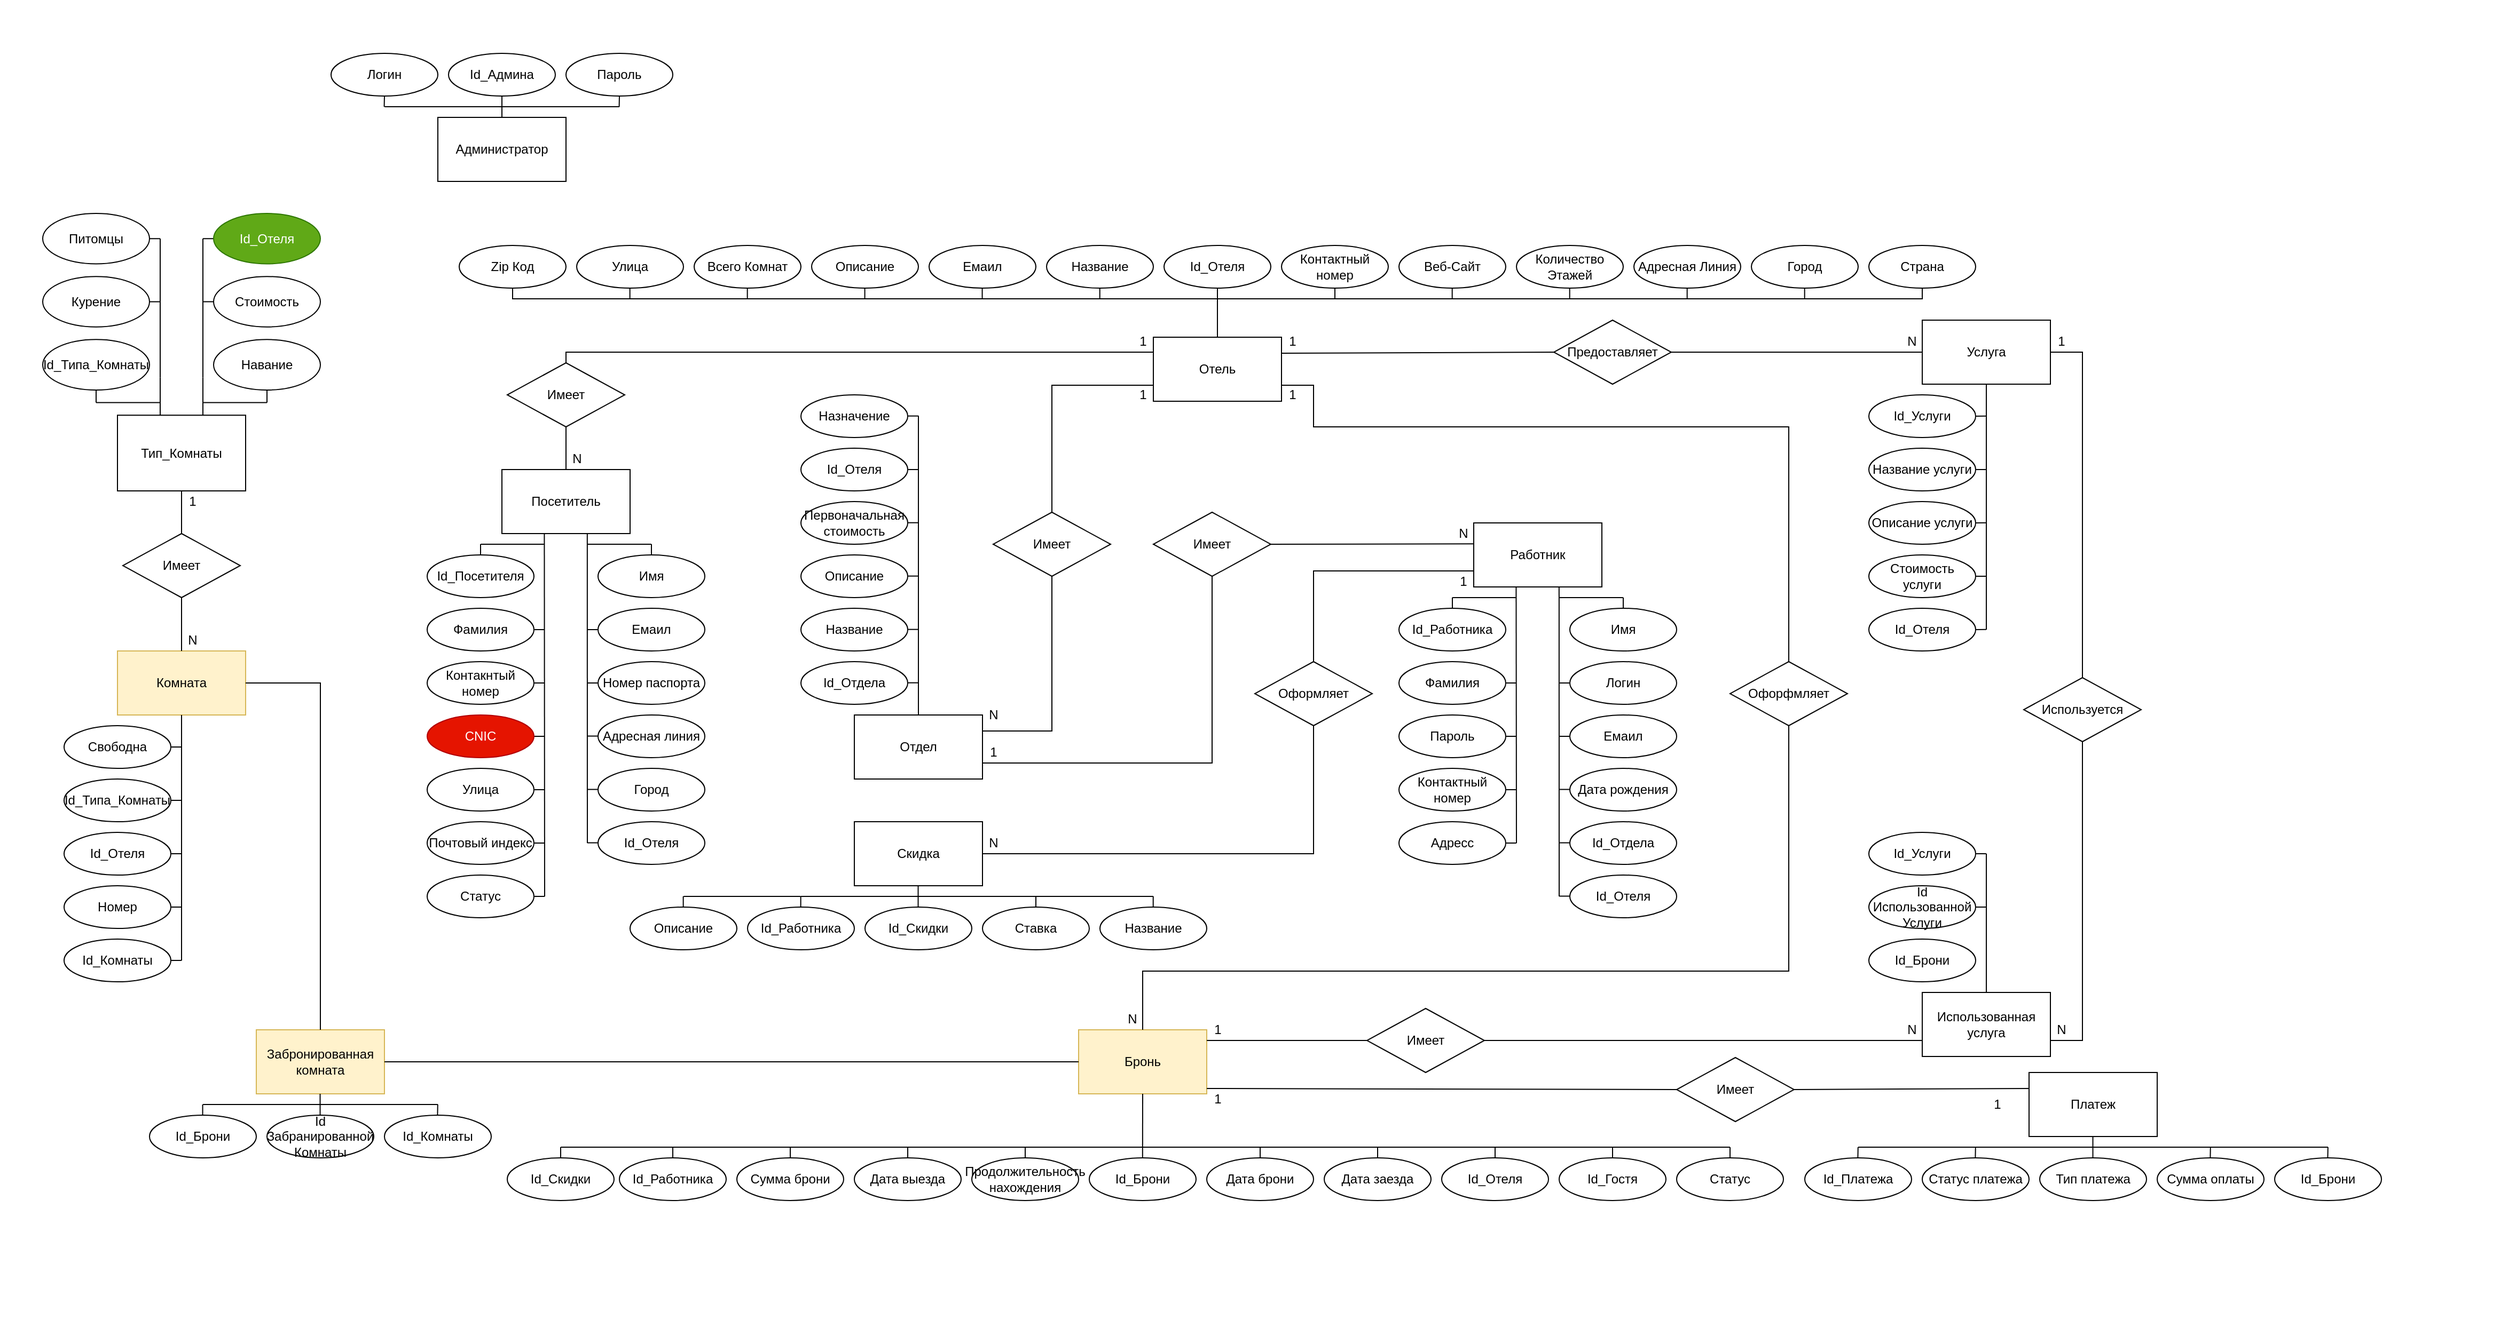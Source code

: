 <mxfile version="16.5.1" type="device"><diagram id="R2lEEEUBdFMjLlhIrx00" name="Page-1"><mxGraphModel dx="5160" dy="3300" grid="1" gridSize="10" guides="1" tooltips="1" connect="1" arrows="1" fold="1" page="1" pageScale="1" pageWidth="850" pageHeight="1100" math="0" shadow="0" extFonts="Permanent Marker^https://fonts.googleapis.com/css?family=Permanent+Marker"><root><mxCell id="0"/><mxCell id="1" parent="0"/><mxCell id="qow6D0GkIcVQWhs-i-K--15" value="" style="group" parent="1" vertex="1" connectable="0"><mxGeometry x="-730" y="-250" width="340" height="180" as="geometry"/></mxCell><mxCell id="qow6D0GkIcVQWhs-i-K--47" value="" style="group" parent="qow6D0GkIcVQWhs-i-K--15" vertex="1" connectable="0"><mxGeometry y="40" width="340" height="140" as="geometry"/></mxCell><mxCell id="qJnj0yZjO7PbGNTawGmC-35" value="" style="group" vertex="1" connectable="0" parent="qow6D0GkIcVQWhs-i-K--47"><mxGeometry x="10" y="10" width="320" height="120" as="geometry"/></mxCell><mxCell id="qow6D0GkIcVQWhs-i-K--1" value="Администратор" style="rounded=0;whiteSpace=wrap;html=1;" parent="qJnj0yZjO7PbGNTawGmC-35" vertex="1"><mxGeometry x="100" y="60" width="120" height="60" as="geometry"/></mxCell><mxCell id="qow6D0GkIcVQWhs-i-K--2" value="Id_Админа" style="ellipse;whiteSpace=wrap;html=1;" parent="qJnj0yZjO7PbGNTawGmC-35" vertex="1"><mxGeometry x="110" width="100" height="40" as="geometry"/></mxCell><mxCell id="qow6D0GkIcVQWhs-i-K--3" value="Логин" style="ellipse;whiteSpace=wrap;html=1;" parent="qJnj0yZjO7PbGNTawGmC-35" vertex="1"><mxGeometry width="100" height="40" as="geometry"/></mxCell><mxCell id="qow6D0GkIcVQWhs-i-K--4" value="Пароль" style="ellipse;whiteSpace=wrap;html=1;" parent="qJnj0yZjO7PbGNTawGmC-35" vertex="1"><mxGeometry x="220" width="100" height="40" as="geometry"/></mxCell><mxCell id="qow6D0GkIcVQWhs-i-K--7" value="" style="endArrow=none;html=1;rounded=0;edgeStyle=orthogonalEdgeStyle;" parent="qJnj0yZjO7PbGNTawGmC-35" edge="1"><mxGeometry width="50" height="50" relative="1" as="geometry"><mxPoint x="50" y="50" as="sourcePoint"/><mxPoint x="270" y="50" as="targetPoint"/></mxGeometry></mxCell><mxCell id="qow6D0GkIcVQWhs-i-K--9" value="" style="endArrow=none;html=1;rounded=0;" parent="qJnj0yZjO7PbGNTawGmC-35" edge="1"><mxGeometry width="50" height="50" relative="1" as="geometry"><mxPoint x="269.8" y="50" as="sourcePoint"/><mxPoint x="270" y="40" as="targetPoint"/></mxGeometry></mxCell><mxCell id="qow6D0GkIcVQWhs-i-K--11" value="" style="endArrow=none;html=1;rounded=0;" parent="qJnj0yZjO7PbGNTawGmC-35" edge="1"><mxGeometry width="50" height="50" relative="1" as="geometry"><mxPoint x="49.78" y="50" as="sourcePoint"/><mxPoint x="50" y="40" as="targetPoint"/></mxGeometry></mxCell><mxCell id="qow6D0GkIcVQWhs-i-K--14" value="" style="endArrow=none;html=1;rounded=0;" parent="qJnj0yZjO7PbGNTawGmC-35" edge="1"><mxGeometry width="50" height="50" relative="1" as="geometry"><mxPoint x="160" y="60" as="sourcePoint"/><mxPoint x="160" y="40" as="targetPoint"/></mxGeometry></mxCell><mxCell id="qow6D0GkIcVQWhs-i-K--116" value="" style="group" parent="1" vertex="1" connectable="0"><mxGeometry x="-600" width="1910" height="1000" as="geometry"/></mxCell><mxCell id="qow6D0GkIcVQWhs-i-K--72" value="Отель" style="rounded=0;whiteSpace=wrap;html=1;" parent="qow6D0GkIcVQWhs-i-K--116" vertex="1"><mxGeometry x="650" y="66" width="120" height="60" as="geometry"/></mxCell><mxCell id="qow6D0GkIcVQWhs-i-K--73" value="" style="endArrow=none;html=1;rounded=0;entryX=0.5;entryY=1;entryDx=0;entryDy=0;exitX=0.5;exitY=0;exitDx=0;exitDy=0;" parent="qow6D0GkIcVQWhs-i-K--116" target="qow6D0GkIcVQWhs-i-K--76" edge="1" source="qow6D0GkIcVQWhs-i-K--72"><mxGeometry width="50" height="50" relative="1" as="geometry"><mxPoint x="710" y="60" as="sourcePoint"/><mxPoint x="710" y="40" as="targetPoint"/></mxGeometry></mxCell><mxCell id="qow6D0GkIcVQWhs-i-K--76" value="Id_Отеля" style="ellipse;whiteSpace=wrap;html=1;" parent="qow6D0GkIcVQWhs-i-K--116" vertex="1"><mxGeometry x="660" y="-20" width="100" height="40" as="geometry"/></mxCell><mxCell id="qow6D0GkIcVQWhs-i-K--78" value="Страна" style="ellipse;whiteSpace=wrap;html=1;" parent="qow6D0GkIcVQWhs-i-K--116" vertex="1"><mxGeometry x="1320" y="-20" width="100" height="40" as="geometry"/></mxCell><mxCell id="qow6D0GkIcVQWhs-i-K--85" value="Zip Код" style="ellipse;whiteSpace=wrap;html=1;" parent="qow6D0GkIcVQWhs-i-K--116" vertex="1"><mxGeometry y="-20" width="100" height="40" as="geometry"/></mxCell><mxCell id="qow6D0GkIcVQWhs-i-K--75" value="" style="endArrow=none;html=1;rounded=0;edgeStyle=orthogonalEdgeStyle;exitX=0.5;exitY=1;exitDx=0;exitDy=0;entryX=0.5;entryY=1;entryDx=0;entryDy=0;" parent="qow6D0GkIcVQWhs-i-K--116" source="qow6D0GkIcVQWhs-i-K--85" target="qow6D0GkIcVQWhs-i-K--78" edge="1"><mxGeometry width="50" height="50" relative="1" as="geometry"><mxPoint x="590" y="20" as="sourcePoint"/><mxPoint x="830" y="20" as="targetPoint"/><Array as="points"><mxPoint x="390" y="30"/><mxPoint x="1030" y="30"/></Array></mxGeometry></mxCell><mxCell id="qow6D0GkIcVQWhs-i-K--86" value="Название" style="ellipse;whiteSpace=wrap;html=1;" parent="qow6D0GkIcVQWhs-i-K--116" vertex="1"><mxGeometry x="550" y="-20" width="100" height="40" as="geometry"/></mxCell><mxCell id="qow6D0GkIcVQWhs-i-K--87" value="Контактный номер" style="ellipse;whiteSpace=wrap;html=1;" parent="qow6D0GkIcVQWhs-i-K--116" vertex="1"><mxGeometry x="770" y="-20" width="100" height="40" as="geometry"/></mxCell><mxCell id="qow6D0GkIcVQWhs-i-K--88" value="Емаил" style="ellipse;whiteSpace=wrap;html=1;" parent="qow6D0GkIcVQWhs-i-K--116" vertex="1"><mxGeometry x="440" y="-20" width="100" height="40" as="geometry"/></mxCell><mxCell id="qow6D0GkIcVQWhs-i-K--89" value="Веб-Сайт" style="ellipse;whiteSpace=wrap;html=1;" parent="qow6D0GkIcVQWhs-i-K--116" vertex="1"><mxGeometry x="880" y="-20" width="100" height="40" as="geometry"/></mxCell><mxCell id="qow6D0GkIcVQWhs-i-K--95" value="Описание" style="ellipse;whiteSpace=wrap;html=1;" parent="qow6D0GkIcVQWhs-i-K--116" vertex="1"><mxGeometry x="330" y="-20" width="100" height="40" as="geometry"/></mxCell><mxCell id="qow6D0GkIcVQWhs-i-K--96" value="Всего Комнат" style="ellipse;whiteSpace=wrap;html=1;" parent="qow6D0GkIcVQWhs-i-K--116" vertex="1"><mxGeometry x="220" y="-20" width="100" height="40" as="geometry"/></mxCell><mxCell id="qow6D0GkIcVQWhs-i-K--97" value="Улица" style="ellipse;whiteSpace=wrap;html=1;" parent="qow6D0GkIcVQWhs-i-K--116" vertex="1"><mxGeometry x="110" y="-20" width="100" height="40" as="geometry"/></mxCell><mxCell id="qow6D0GkIcVQWhs-i-K--103" value="Город" style="ellipse;whiteSpace=wrap;html=1;" parent="qow6D0GkIcVQWhs-i-K--116" vertex="1"><mxGeometry x="1210" y="-20" width="100" height="40" as="geometry"/></mxCell><mxCell id="qow6D0GkIcVQWhs-i-K--104" value="Адресная Линия" style="ellipse;whiteSpace=wrap;html=1;" parent="qow6D0GkIcVQWhs-i-K--116" vertex="1"><mxGeometry x="1100" y="-20" width="100" height="40" as="geometry"/></mxCell><mxCell id="qow6D0GkIcVQWhs-i-K--105" value="Количество Этажей" style="ellipse;whiteSpace=wrap;html=1;" parent="qow6D0GkIcVQWhs-i-K--116" vertex="1"><mxGeometry x="990" y="-20" width="100" height="40" as="geometry"/></mxCell><mxCell id="qow6D0GkIcVQWhs-i-K--106" value="" style="endArrow=none;html=1;rounded=0;" parent="qow6D0GkIcVQWhs-i-K--116" edge="1"><mxGeometry width="50" height="50" relative="1" as="geometry"><mxPoint x="820" y="30" as="sourcePoint"/><mxPoint x="820" y="20" as="targetPoint"/></mxGeometry></mxCell><mxCell id="qow6D0GkIcVQWhs-i-K--107" value="" style="endArrow=none;html=1;rounded=0;" parent="qow6D0GkIcVQWhs-i-K--116" edge="1"><mxGeometry width="50" height="50" relative="1" as="geometry"><mxPoint x="929.84" y="30" as="sourcePoint"/><mxPoint x="929.84" y="20" as="targetPoint"/></mxGeometry></mxCell><mxCell id="qow6D0GkIcVQWhs-i-K--108" value="" style="endArrow=none;html=1;rounded=0;" parent="qow6D0GkIcVQWhs-i-K--116" edge="1"><mxGeometry width="50" height="50" relative="1" as="geometry"><mxPoint x="1039.84" y="30" as="sourcePoint"/><mxPoint x="1039.84" y="20" as="targetPoint"/></mxGeometry></mxCell><mxCell id="qow6D0GkIcVQWhs-i-K--109" value="" style="endArrow=none;html=1;rounded=0;" parent="qow6D0GkIcVQWhs-i-K--116" edge="1"><mxGeometry width="50" height="50" relative="1" as="geometry"><mxPoint x="1149.84" y="30" as="sourcePoint"/><mxPoint x="1149.84" y="20" as="targetPoint"/></mxGeometry></mxCell><mxCell id="qow6D0GkIcVQWhs-i-K--110" value="" style="endArrow=none;html=1;rounded=0;" parent="qow6D0GkIcVQWhs-i-K--116" edge="1"><mxGeometry width="50" height="50" relative="1" as="geometry"><mxPoint x="1259.84" y="30" as="sourcePoint"/><mxPoint x="1259.84" y="20" as="targetPoint"/></mxGeometry></mxCell><mxCell id="qow6D0GkIcVQWhs-i-K--111" value="" style="endArrow=none;html=1;rounded=0;" parent="qow6D0GkIcVQWhs-i-K--116" edge="1"><mxGeometry width="50" height="50" relative="1" as="geometry"><mxPoint x="599.86" y="30" as="sourcePoint"/><mxPoint x="599.86" y="20" as="targetPoint"/></mxGeometry></mxCell><mxCell id="qow6D0GkIcVQWhs-i-K--112" value="" style="endArrow=none;html=1;rounded=0;" parent="qow6D0GkIcVQWhs-i-K--116" edge="1"><mxGeometry width="50" height="50" relative="1" as="geometry"><mxPoint x="489.77" y="30.0" as="sourcePoint"/><mxPoint x="489.77" y="20.0" as="targetPoint"/></mxGeometry></mxCell><mxCell id="qow6D0GkIcVQWhs-i-K--113" value="" style="endArrow=none;html=1;rounded=0;" parent="qow6D0GkIcVQWhs-i-K--116" edge="1"><mxGeometry width="50" height="50" relative="1" as="geometry"><mxPoint x="379.79" y="30.0" as="sourcePoint"/><mxPoint x="379.79" y="20.0" as="targetPoint"/></mxGeometry></mxCell><mxCell id="qow6D0GkIcVQWhs-i-K--114" value="" style="endArrow=none;html=1;rounded=0;" parent="qow6D0GkIcVQWhs-i-K--116" edge="1"><mxGeometry width="50" height="50" relative="1" as="geometry"><mxPoint x="269.83" y="30.0" as="sourcePoint"/><mxPoint x="269.83" y="20.0" as="targetPoint"/></mxGeometry></mxCell><mxCell id="qow6D0GkIcVQWhs-i-K--115" value="" style="endArrow=none;html=1;rounded=0;" parent="qow6D0GkIcVQWhs-i-K--116" edge="1"><mxGeometry width="50" height="50" relative="1" as="geometry"><mxPoint x="159.83" y="30.0" as="sourcePoint"/><mxPoint x="159.83" y="20.0" as="targetPoint"/></mxGeometry></mxCell><mxCell id="qkAB3QUNVmJw53lldI1K-181" value="" style="group" parent="qow6D0GkIcVQWhs-i-K--116" vertex="1" connectable="0"><mxGeometry x="1380" y="50" width="260" height="220" as="geometry"/></mxCell><mxCell id="qkAB3QUNVmJw53lldI1K-165" value="Услуга" style="rounded=0;whiteSpace=wrap;html=1;" parent="qkAB3QUNVmJw53lldI1K-181" vertex="1"><mxGeometry x="-10" width="120" height="60" as="geometry"/></mxCell><mxCell id="qkAB3QUNVmJw53lldI1K-171" value="Id_Услуги" style="ellipse;whiteSpace=wrap;html=1;" parent="qkAB3QUNVmJw53lldI1K-181" vertex="1"><mxGeometry x="-60" y="70" width="100" height="40" as="geometry"/></mxCell><mxCell id="qkAB3QUNVmJw53lldI1K-173" value="" style="endArrow=none;html=1;rounded=0;entryX=1;entryY=0.5;entryDx=0;entryDy=0;" parent="qkAB3QUNVmJw53lldI1K-181" edge="1" target="qkAB3QUNVmJw53lldI1K-175"><mxGeometry width="50" height="50" relative="1" as="geometry"><mxPoint x="50" y="140" as="sourcePoint"/><mxPoint x="60" y="140" as="targetPoint"/></mxGeometry></mxCell><mxCell id="qkAB3QUNVmJw53lldI1K-175" value="Название услуги" style="ellipse;whiteSpace=wrap;html=1;" parent="qkAB3QUNVmJw53lldI1K-181" vertex="1"><mxGeometry x="-60" y="120" width="100" height="40" as="geometry"/></mxCell><mxCell id="qkAB3QUNVmJw53lldI1K-176" value="" style="endArrow=none;html=1;rounded=0;entryX=1;entryY=0.5;entryDx=0;entryDy=0;" parent="qkAB3QUNVmJw53lldI1K-181" edge="1" target="qkAB3QUNVmJw53lldI1K-180"><mxGeometry width="50" height="50" relative="1" as="geometry"><mxPoint x="50" y="240" as="sourcePoint"/><mxPoint x="60" y="240" as="targetPoint"/></mxGeometry></mxCell><mxCell id="qkAB3QUNVmJw53lldI1K-179" value="" style="endArrow=none;html=1;rounded=0;entryX=0.5;entryY=1;entryDx=0;entryDy=0;" parent="qkAB3QUNVmJw53lldI1K-181" edge="1" target="qkAB3QUNVmJw53lldI1K-165"><mxGeometry width="50" height="50" relative="1" as="geometry"><mxPoint x="50" y="290" as="sourcePoint"/><mxPoint x="70" y="60" as="targetPoint"/></mxGeometry></mxCell><mxCell id="4TnxRQtkwj3hsnFyKarB-27" value="N" style="text;html=1;align=center;verticalAlign=middle;resizable=0;points=[];autosize=1;strokeColor=none;fillColor=none;" parent="qkAB3QUNVmJw53lldI1K-181" vertex="1"><mxGeometry x="-30" y="10" width="20" height="20" as="geometry"/></mxCell><mxCell id="qJnj0yZjO7PbGNTawGmC-3" value="" style="endArrow=none;html=1;rounded=0;entryX=1;entryY=0.5;entryDx=0;entryDy=0;" edge="1" parent="qkAB3QUNVmJw53lldI1K-181" target="qJnj0yZjO7PbGNTawGmC-4"><mxGeometry width="50" height="50" relative="1" as="geometry"><mxPoint x="50" y="189.82" as="sourcePoint"/><mxPoint x="60" y="189.82" as="targetPoint"/></mxGeometry></mxCell><mxCell id="qJnj0yZjO7PbGNTawGmC-4" value="Описание услуги" style="ellipse;whiteSpace=wrap;html=1;" vertex="1" parent="qkAB3QUNVmJw53lldI1K-181"><mxGeometry x="-60" y="170" width="100" height="40" as="geometry"/></mxCell><mxCell id="qJnj0yZjO7PbGNTawGmC-11" value="" style="endArrow=none;html=1;rounded=0;entryX=1;entryY=0.5;entryDx=0;entryDy=0;" edge="1" parent="qkAB3QUNVmJw53lldI1K-181" target="qkAB3QUNVmJw53lldI1K-171"><mxGeometry width="50" height="50" relative="1" as="geometry"><mxPoint x="50" y="89.89" as="sourcePoint"/><mxPoint x="60" y="89.89" as="targetPoint"/></mxGeometry></mxCell><mxCell id="qJnj0yZjO7PbGNTawGmC-33" value="1" style="text;html=1;align=center;verticalAlign=middle;resizable=0;points=[];autosize=1;strokeColor=none;fillColor=none;" vertex="1" parent="qkAB3QUNVmJw53lldI1K-181"><mxGeometry x="110" y="10" width="20" height="20" as="geometry"/></mxCell><mxCell id="qow6D0GkIcVQWhs-i-K--132" value="" style="group" parent="qow6D0GkIcVQWhs-i-K--116" vertex="1" connectable="0"><mxGeometry x="320" y="120" width="170" height="360" as="geometry"/></mxCell><mxCell id="qow6D0GkIcVQWhs-i-K--117" value="Отдел" style="rounded=0;whiteSpace=wrap;html=1;" parent="qow6D0GkIcVQWhs-i-K--132" vertex="1"><mxGeometry x="50" y="300" width="120" height="60" as="geometry"/></mxCell><mxCell id="qow6D0GkIcVQWhs-i-K--118" value="" style="endArrow=none;html=1;rounded=0;" parent="qow6D0GkIcVQWhs-i-K--132" edge="1"><mxGeometry width="50" height="50" relative="1" as="geometry"><mxPoint x="110" y="300" as="sourcePoint"/><mxPoint x="110" y="20" as="targetPoint"/></mxGeometry></mxCell><mxCell id="qow6D0GkIcVQWhs-i-K--119" value="Id_Отдела" style="ellipse;whiteSpace=wrap;html=1;" parent="qow6D0GkIcVQWhs-i-K--132" vertex="1"><mxGeometry y="250" width="100" height="40" as="geometry"/></mxCell><mxCell id="qow6D0GkIcVQWhs-i-K--120" value="Название" style="ellipse;whiteSpace=wrap;html=1;" parent="qow6D0GkIcVQWhs-i-K--132" vertex="1"><mxGeometry y="200" width="100" height="40" as="geometry"/></mxCell><mxCell id="qow6D0GkIcVQWhs-i-K--121" value="Описание" style="ellipse;whiteSpace=wrap;html=1;" parent="qow6D0GkIcVQWhs-i-K--132" vertex="1"><mxGeometry y="150" width="100" height="40" as="geometry"/></mxCell><mxCell id="qow6D0GkIcVQWhs-i-K--122" value="Первоначальная стоимость" style="ellipse;whiteSpace=wrap;html=1;" parent="qow6D0GkIcVQWhs-i-K--132" vertex="1"><mxGeometry y="100" width="100" height="40" as="geometry"/></mxCell><mxCell id="qow6D0GkIcVQWhs-i-K--123" value="Назначение" style="ellipse;whiteSpace=wrap;html=1;" parent="qow6D0GkIcVQWhs-i-K--132" vertex="1"><mxGeometry width="100" height="40" as="geometry"/></mxCell><mxCell id="qow6D0GkIcVQWhs-i-K--124" value="" style="endArrow=none;html=1;rounded=0;" parent="qow6D0GkIcVQWhs-i-K--132" edge="1"><mxGeometry width="50" height="50" relative="1" as="geometry"><mxPoint x="110" y="269.82" as="sourcePoint"/><mxPoint x="100" y="269.82" as="targetPoint"/></mxGeometry></mxCell><mxCell id="qow6D0GkIcVQWhs-i-K--125" value="" style="endArrow=none;html=1;rounded=0;" parent="qow6D0GkIcVQWhs-i-K--132" edge="1"><mxGeometry width="50" height="50" relative="1" as="geometry"><mxPoint x="110" y="219.82" as="sourcePoint"/><mxPoint x="100" y="219.82" as="targetPoint"/></mxGeometry></mxCell><mxCell id="qow6D0GkIcVQWhs-i-K--126" value="" style="endArrow=none;html=1;rounded=0;" parent="qow6D0GkIcVQWhs-i-K--132" edge="1"><mxGeometry width="50" height="50" relative="1" as="geometry"><mxPoint x="110" y="169.82" as="sourcePoint"/><mxPoint x="100" y="169.82" as="targetPoint"/></mxGeometry></mxCell><mxCell id="qow6D0GkIcVQWhs-i-K--127" value="" style="endArrow=none;html=1;rounded=0;" parent="qow6D0GkIcVQWhs-i-K--132" edge="1"><mxGeometry width="50" height="50" relative="1" as="geometry"><mxPoint x="110" y="119.82" as="sourcePoint"/><mxPoint x="100" y="119.82" as="targetPoint"/></mxGeometry></mxCell><mxCell id="qow6D0GkIcVQWhs-i-K--128" value="" style="endArrow=none;html=1;rounded=0;" parent="qow6D0GkIcVQWhs-i-K--132" edge="1"><mxGeometry width="50" height="50" relative="1" as="geometry"><mxPoint x="100" y="70" as="sourcePoint"/><mxPoint x="110.27" y="70" as="targetPoint"/></mxGeometry></mxCell><mxCell id="qow6D0GkIcVQWhs-i-K--129" value="Id_Отеля" style="ellipse;whiteSpace=wrap;html=1;" parent="qow6D0GkIcVQWhs-i-K--132" vertex="1"><mxGeometry y="50" width="100" height="40" as="geometry"/></mxCell><mxCell id="qow6D0GkIcVQWhs-i-K--130" value="" style="endArrow=none;html=1;rounded=0;" parent="qow6D0GkIcVQWhs-i-K--132" edge="1"><mxGeometry width="50" height="50" relative="1" as="geometry"><mxPoint x="100" y="19.82" as="sourcePoint"/><mxPoint x="110.27" y="19.82" as="targetPoint"/></mxGeometry></mxCell><mxCell id="qkAB3QUNVmJw53lldI1K-182" value="" style="group" parent="qow6D0GkIcVQWhs-i-K--116" vertex="1" connectable="0"><mxGeometry x="-30" y="190" width="260" height="420" as="geometry"/></mxCell><mxCell id="qkAB3QUNVmJw53lldI1K-183" value="Посетитель" style="rounded=0;whiteSpace=wrap;html=1;" parent="qkAB3QUNVmJw53lldI1K-182" vertex="1"><mxGeometry x="70" width="120" height="60" as="geometry"/></mxCell><mxCell id="qkAB3QUNVmJw53lldI1K-184" value="" style="endArrow=none;html=1;rounded=0;entryX=0.331;entryY=1.001;entryDx=0;entryDy=0;entryPerimeter=0;" parent="qkAB3QUNVmJw53lldI1K-182" target="qkAB3QUNVmJw53lldI1K-183" edge="1"><mxGeometry width="50" height="50" relative="1" as="geometry"><mxPoint x="110" y="400" as="sourcePoint"/><mxPoint x="110" y="70" as="targetPoint"/></mxGeometry></mxCell><mxCell id="qkAB3QUNVmJw53lldI1K-185" value="" style="endArrow=none;html=1;rounded=0;entryX=0.666;entryY=1.004;entryDx=0;entryDy=0;entryPerimeter=0;" parent="qkAB3QUNVmJw53lldI1K-182" target="qkAB3QUNVmJw53lldI1K-183" edge="1"><mxGeometry width="50" height="50" relative="1" as="geometry"><mxPoint x="150" y="350" as="sourcePoint"/><mxPoint x="160" y="70" as="targetPoint"/></mxGeometry></mxCell><mxCell id="qkAB3QUNVmJw53lldI1K-186" value="" style="endArrow=none;html=1;rounded=0;" parent="qkAB3QUNVmJw53lldI1K-182" edge="1"><mxGeometry width="50" height="50" relative="1" as="geometry"><mxPoint x="210" y="70" as="sourcePoint"/><mxPoint x="150" y="70" as="targetPoint"/></mxGeometry></mxCell><mxCell id="qkAB3QUNVmJw53lldI1K-187" value="" style="endArrow=none;html=1;rounded=0;" parent="qkAB3QUNVmJw53lldI1K-182" edge="1"><mxGeometry width="50" height="50" relative="1" as="geometry"><mxPoint x="110" y="70" as="sourcePoint"/><mxPoint x="50" y="70" as="targetPoint"/></mxGeometry></mxCell><mxCell id="qkAB3QUNVmJw53lldI1K-188" value="" style="endArrow=none;html=1;rounded=0;entryX=0.5;entryY=1;entryDx=0;entryDy=0;" parent="qkAB3QUNVmJw53lldI1K-182" edge="1"><mxGeometry width="50" height="50" relative="1" as="geometry"><mxPoint x="50.0" y="80" as="sourcePoint"/><mxPoint x="50.0" y="70" as="targetPoint"/></mxGeometry></mxCell><mxCell id="qkAB3QUNVmJw53lldI1K-189" value="" style="endArrow=none;html=1;rounded=0;entryX=0.5;entryY=1;entryDx=0;entryDy=0;" parent="qkAB3QUNVmJw53lldI1K-182" edge="1"><mxGeometry width="50" height="50" relative="1" as="geometry"><mxPoint x="210" y="80" as="sourcePoint"/><mxPoint x="210" y="70" as="targetPoint"/></mxGeometry></mxCell><mxCell id="qkAB3QUNVmJw53lldI1K-190" value="Id_Посетителя" style="ellipse;whiteSpace=wrap;html=1;" parent="qkAB3QUNVmJw53lldI1K-182" vertex="1"><mxGeometry y="80" width="100" height="40" as="geometry"/></mxCell><mxCell id="qkAB3QUNVmJw53lldI1K-191" value="Имя" style="ellipse;whiteSpace=wrap;html=1;" parent="qkAB3QUNVmJw53lldI1K-182" vertex="1"><mxGeometry x="160" y="80" width="100" height="40" as="geometry"/></mxCell><mxCell id="qkAB3QUNVmJw53lldI1K-192" value="" style="endArrow=none;html=1;rounded=0;" parent="qkAB3QUNVmJw53lldI1K-182" edge="1"><mxGeometry width="50" height="50" relative="1" as="geometry"><mxPoint x="100" y="150" as="sourcePoint"/><mxPoint x="110" y="150" as="targetPoint"/></mxGeometry></mxCell><mxCell id="qkAB3QUNVmJw53lldI1K-193" value="" style="endArrow=none;html=1;rounded=0;" parent="qkAB3QUNVmJw53lldI1K-182" edge="1"><mxGeometry width="50" height="50" relative="1" as="geometry"><mxPoint x="150" y="150.0" as="sourcePoint"/><mxPoint x="160" y="150.0" as="targetPoint"/></mxGeometry></mxCell><mxCell id="qkAB3QUNVmJw53lldI1K-194" value="Фамилия" style="ellipse;whiteSpace=wrap;html=1;" parent="qkAB3QUNVmJw53lldI1K-182" vertex="1"><mxGeometry y="130" width="100" height="40" as="geometry"/></mxCell><mxCell id="qkAB3QUNVmJw53lldI1K-195" value="Емаил" style="ellipse;whiteSpace=wrap;html=1;" parent="qkAB3QUNVmJw53lldI1K-182" vertex="1"><mxGeometry x="160" y="130" width="100" height="40" as="geometry"/></mxCell><mxCell id="qkAB3QUNVmJw53lldI1K-196" value="" style="endArrow=none;html=1;rounded=0;" parent="qkAB3QUNVmJw53lldI1K-182" edge="1"><mxGeometry width="50" height="50" relative="1" as="geometry"><mxPoint x="100" y="200" as="sourcePoint"/><mxPoint x="110" y="200" as="targetPoint"/></mxGeometry></mxCell><mxCell id="qkAB3QUNVmJw53lldI1K-197" value="" style="endArrow=none;html=1;rounded=0;" parent="qkAB3QUNVmJw53lldI1K-182" edge="1"><mxGeometry width="50" height="50" relative="1" as="geometry"><mxPoint x="150" y="200" as="sourcePoint"/><mxPoint x="160" y="200" as="targetPoint"/></mxGeometry></mxCell><mxCell id="qkAB3QUNVmJw53lldI1K-198" value="" style="endArrow=none;html=1;rounded=0;" parent="qkAB3QUNVmJw53lldI1K-182" edge="1"><mxGeometry width="50" height="50" relative="1" as="geometry"><mxPoint x="100" y="250" as="sourcePoint"/><mxPoint x="110" y="250" as="targetPoint"/></mxGeometry></mxCell><mxCell id="qkAB3QUNVmJw53lldI1K-199" value="" style="endArrow=none;html=1;rounded=0;" parent="qkAB3QUNVmJw53lldI1K-182" edge="1"><mxGeometry width="50" height="50" relative="1" as="geometry"><mxPoint x="100" y="300" as="sourcePoint"/><mxPoint x="110" y="300" as="targetPoint"/></mxGeometry></mxCell><mxCell id="qkAB3QUNVmJw53lldI1K-200" value="" style="endArrow=none;html=1;rounded=0;" parent="qkAB3QUNVmJw53lldI1K-182" edge="1"><mxGeometry width="50" height="50" relative="1" as="geometry"><mxPoint x="100" y="350" as="sourcePoint"/><mxPoint x="110" y="350" as="targetPoint"/></mxGeometry></mxCell><mxCell id="qkAB3QUNVmJw53lldI1K-201" value="Контакнтый номер" style="ellipse;whiteSpace=wrap;html=1;" parent="qkAB3QUNVmJw53lldI1K-182" vertex="1"><mxGeometry y="180" width="100" height="40" as="geometry"/></mxCell><mxCell id="qkAB3QUNVmJw53lldI1K-202" value="CNIC" style="ellipse;whiteSpace=wrap;html=1;fillColor=#e51400;fontColor=#ffffff;strokeColor=#B20000;" parent="qkAB3QUNVmJw53lldI1K-182" vertex="1"><mxGeometry y="230" width="100" height="40" as="geometry"/></mxCell><mxCell id="qkAB3QUNVmJw53lldI1K-203" value="Улица" style="ellipse;whiteSpace=wrap;html=1;" parent="qkAB3QUNVmJw53lldI1K-182" vertex="1"><mxGeometry y="280" width="100" height="40" as="geometry"/></mxCell><mxCell id="qkAB3QUNVmJw53lldI1K-204" value="Почтовый индекс" style="ellipse;whiteSpace=wrap;html=1;" parent="qkAB3QUNVmJw53lldI1K-182" vertex="1"><mxGeometry y="330" width="100" height="40" as="geometry"/></mxCell><mxCell id="qkAB3QUNVmJw53lldI1K-205" value="" style="endArrow=none;html=1;rounded=0;" parent="qkAB3QUNVmJw53lldI1K-182" edge="1"><mxGeometry width="50" height="50" relative="1" as="geometry"><mxPoint x="100" y="400.0" as="sourcePoint"/><mxPoint x="110" y="400.0" as="targetPoint"/></mxGeometry></mxCell><mxCell id="qkAB3QUNVmJw53lldI1K-206" value="Статус" style="ellipse;whiteSpace=wrap;html=1;" parent="qkAB3QUNVmJw53lldI1K-182" vertex="1"><mxGeometry y="380" width="100" height="40" as="geometry"/></mxCell><mxCell id="qkAB3QUNVmJw53lldI1K-207" value="" style="endArrow=none;html=1;rounded=0;" parent="qkAB3QUNVmJw53lldI1K-182" edge="1"><mxGeometry width="50" height="50" relative="1" as="geometry"><mxPoint x="150" y="249.76" as="sourcePoint"/><mxPoint x="160" y="249.76" as="targetPoint"/></mxGeometry></mxCell><mxCell id="qkAB3QUNVmJw53lldI1K-208" value="" style="endArrow=none;html=1;rounded=0;" parent="qkAB3QUNVmJw53lldI1K-182" edge="1"><mxGeometry width="50" height="50" relative="1" as="geometry"><mxPoint x="150" y="299.76" as="sourcePoint"/><mxPoint x="160" y="299.76" as="targetPoint"/></mxGeometry></mxCell><mxCell id="qkAB3QUNVmJw53lldI1K-209" value="" style="endArrow=none;html=1;rounded=0;" parent="qkAB3QUNVmJw53lldI1K-182" edge="1"><mxGeometry width="50" height="50" relative="1" as="geometry"><mxPoint x="150" y="349.76" as="sourcePoint"/><mxPoint x="160" y="349.76" as="targetPoint"/></mxGeometry></mxCell><mxCell id="qkAB3QUNVmJw53lldI1K-212" value="Город" style="ellipse;whiteSpace=wrap;html=1;" parent="qkAB3QUNVmJw53lldI1K-182" vertex="1"><mxGeometry x="160" y="280" width="100" height="40" as="geometry"/></mxCell><mxCell id="qkAB3QUNVmJw53lldI1K-213" value="Адресная линия" style="ellipse;whiteSpace=wrap;html=1;" parent="qkAB3QUNVmJw53lldI1K-182" vertex="1"><mxGeometry x="160" y="230" width="100" height="40" as="geometry"/></mxCell><mxCell id="qkAB3QUNVmJw53lldI1K-214" value="Номер паспорта" style="ellipse;whiteSpace=wrap;html=1;" parent="qkAB3QUNVmJw53lldI1K-182" vertex="1"><mxGeometry x="160" y="180" width="100" height="40" as="geometry"/></mxCell><mxCell id="qkAB3QUNVmJw53lldI1K-215" value="Id_Отеля" style="ellipse;whiteSpace=wrap;html=1;" parent="qkAB3QUNVmJw53lldI1K-182" vertex="1"><mxGeometry x="160" y="330" width="100" height="40" as="geometry"/></mxCell><mxCell id="qkAB3QUNVmJw53lldI1K-302" value="" style="group" parent="qow6D0GkIcVQWhs-i-K--116" vertex="1" connectable="0"><mxGeometry x="600" y="590" width="100" height="50" as="geometry"/></mxCell><mxCell id="qkAB3QUNVmJw53lldI1K-291" value="Название" style="ellipse;whiteSpace=wrap;html=1;" parent="qkAB3QUNVmJw53lldI1K-302" vertex="1"><mxGeometry y="10" width="100" height="40" as="geometry"/></mxCell><mxCell id="qkAB3QUNVmJw53lldI1K-298" value="" style="endArrow=none;html=1;rounded=0;exitX=0.5;exitY=0;exitDx=0;exitDy=0;" parent="qkAB3QUNVmJw53lldI1K-302" edge="1"><mxGeometry width="50" height="50" relative="1" as="geometry"><mxPoint x="49.85" y="10" as="sourcePoint"/><mxPoint x="49.85" as="targetPoint"/></mxGeometry></mxCell><mxCell id="qkAB3QUNVmJw53lldI1K-288" value="" style="endArrow=none;html=1;rounded=0;" parent="qow6D0GkIcVQWhs-i-K--116" edge="1"><mxGeometry width="50" height="50" relative="1" as="geometry"><mxPoint x="429.76" y="600" as="sourcePoint"/><mxPoint x="429.76" y="580" as="targetPoint"/></mxGeometry></mxCell><mxCell id="qkAB3QUNVmJw53lldI1K-289" value="" style="endArrow=none;html=1;rounded=0;edgeStyle=orthogonalEdgeStyle;" parent="qow6D0GkIcVQWhs-i-K--116" edge="1"><mxGeometry width="50" height="50" relative="1" as="geometry"><mxPoint x="320" y="590" as="sourcePoint"/><mxPoint x="540" y="590" as="targetPoint"/></mxGeometry></mxCell><mxCell id="qkAB3QUNVmJw53lldI1K-290" value="Id_Скидки" style="ellipse;whiteSpace=wrap;html=1;" parent="qow6D0GkIcVQWhs-i-K--116" vertex="1"><mxGeometry x="380" y="600" width="100" height="40" as="geometry"/></mxCell><mxCell id="qkAB3QUNVmJw53lldI1K-292" value="Описание" style="ellipse;whiteSpace=wrap;html=1;" parent="qow6D0GkIcVQWhs-i-K--116" vertex="1"><mxGeometry x="160" y="600" width="100" height="40" as="geometry"/></mxCell><mxCell id="qkAB3QUNVmJw53lldI1K-293" value="" style="endArrow=none;html=1;rounded=0;" parent="qow6D0GkIcVQWhs-i-K--116" edge="1"><mxGeometry width="50" height="50" relative="1" as="geometry"><mxPoint x="650" y="590" as="sourcePoint"/><mxPoint x="539.89" y="590" as="targetPoint"/></mxGeometry></mxCell><mxCell id="qkAB3QUNVmJw53lldI1K-294" value="" style="endArrow=none;html=1;rounded=0;" parent="qow6D0GkIcVQWhs-i-K--116" edge="1"><mxGeometry width="50" height="50" relative="1" as="geometry"><mxPoint x="210" y="590" as="sourcePoint"/><mxPoint x="319.77" y="590" as="targetPoint"/></mxGeometry></mxCell><mxCell id="qkAB3QUNVmJw53lldI1K-295" value="Ставка" style="ellipse;whiteSpace=wrap;html=1;" parent="qow6D0GkIcVQWhs-i-K--116" vertex="1"><mxGeometry x="490" y="600" width="100" height="40" as="geometry"/></mxCell><mxCell id="qkAB3QUNVmJw53lldI1K-296" value="Id_Работника" style="ellipse;whiteSpace=wrap;html=1;" parent="qow6D0GkIcVQWhs-i-K--116" vertex="1"><mxGeometry x="270" y="600" width="100" height="40" as="geometry"/></mxCell><mxCell id="qkAB3QUNVmJw53lldI1K-134" value="Скидка" style="rounded=0;whiteSpace=wrap;html=1;" parent="qow6D0GkIcVQWhs-i-K--116" vertex="1"><mxGeometry x="370" y="520" width="120" height="60" as="geometry"/></mxCell><mxCell id="qkAB3QUNVmJw53lldI1K-297" value="" style="endArrow=none;html=1;rounded=0;exitX=0.5;exitY=0;exitDx=0;exitDy=0;" parent="qow6D0GkIcVQWhs-i-K--116" source="qkAB3QUNVmJw53lldI1K-295" edge="1"><mxGeometry width="50" height="50" relative="1" as="geometry"><mxPoint x="470" y="610" as="sourcePoint"/><mxPoint x="540" y="590" as="targetPoint"/></mxGeometry></mxCell><mxCell id="qkAB3QUNVmJw53lldI1K-300" value="" style="endArrow=none;html=1;rounded=0;exitX=0.5;exitY=0;exitDx=0;exitDy=0;" parent="qow6D0GkIcVQWhs-i-K--116" edge="1"><mxGeometry width="50" height="50" relative="1" as="geometry"><mxPoint x="319.81" y="600" as="sourcePoint"/><mxPoint x="319.81" y="590" as="targetPoint"/></mxGeometry></mxCell><mxCell id="qkAB3QUNVmJw53lldI1K-301" value="" style="endArrow=none;html=1;rounded=0;exitX=0.5;exitY=0;exitDx=0;exitDy=0;" parent="qow6D0GkIcVQWhs-i-K--116" edge="1"><mxGeometry width="50" height="50" relative="1" as="geometry"><mxPoint x="209.81" y="600" as="sourcePoint"/><mxPoint x="209.81" y="590" as="targetPoint"/></mxGeometry></mxCell><mxCell id="4TnxRQtkwj3hsnFyKarB-1" value="Имеет" style="rhombus;whiteSpace=wrap;html=1;" parent="qow6D0GkIcVQWhs-i-K--116" vertex="1"><mxGeometry x="500" y="230" width="110" height="60" as="geometry"/></mxCell><mxCell id="4TnxRQtkwj3hsnFyKarB-2" value="" style="endArrow=none;html=1;rounded=0;edgeStyle=orthogonalEdgeStyle;entryX=0;entryY=0.75;entryDx=0;entryDy=0;exitX=0.5;exitY=0;exitDx=0;exitDy=0;" parent="qow6D0GkIcVQWhs-i-K--116" source="4TnxRQtkwj3hsnFyKarB-1" target="qow6D0GkIcVQWhs-i-K--72" edge="1"><mxGeometry width="50" height="50" relative="1" as="geometry"><mxPoint x="570" y="530" as="sourcePoint"/><mxPoint x="620" y="480" as="targetPoint"/></mxGeometry></mxCell><mxCell id="4TnxRQtkwj3hsnFyKarB-3" value="" style="endArrow=none;html=1;rounded=0;edgeStyle=orthogonalEdgeStyle;entryX=0.5;entryY=1;entryDx=0;entryDy=0;exitX=1;exitY=0.25;exitDx=0;exitDy=0;" parent="qow6D0GkIcVQWhs-i-K--116" source="qow6D0GkIcVQWhs-i-K--117" target="4TnxRQtkwj3hsnFyKarB-1" edge="1"><mxGeometry width="50" height="50" relative="1" as="geometry"><mxPoint x="-35" y="220" as="sourcePoint"/><mxPoint x="60" y="115" as="targetPoint"/></mxGeometry></mxCell><mxCell id="4TnxRQtkwj3hsnFyKarB-6" value="1" style="text;html=1;align=center;verticalAlign=middle;resizable=0;points=[];autosize=1;strokeColor=none;fillColor=none;" parent="qow6D0GkIcVQWhs-i-K--116" vertex="1"><mxGeometry x="630" y="110" width="20" height="20" as="geometry"/></mxCell><mxCell id="4TnxRQtkwj3hsnFyKarB-7" value="N" style="text;html=1;align=center;verticalAlign=middle;resizable=0;points=[];autosize=1;strokeColor=none;fillColor=none;" parent="qow6D0GkIcVQWhs-i-K--116" vertex="1"><mxGeometry x="490" y="410" width="20" height="20" as="geometry"/></mxCell><mxCell id="4TnxRQtkwj3hsnFyKarB-8" value="Имеет" style="rhombus;whiteSpace=wrap;html=1;" parent="qow6D0GkIcVQWhs-i-K--116" vertex="1"><mxGeometry x="650" y="230" width="110" height="60" as="geometry"/></mxCell><mxCell id="4TnxRQtkwj3hsnFyKarB-12" value="1" style="text;html=1;align=center;verticalAlign=middle;resizable=0;points=[];autosize=1;strokeColor=none;fillColor=none;" parent="qow6D0GkIcVQWhs-i-K--116" vertex="1"><mxGeometry x="490" y="445" width="20" height="20" as="geometry"/></mxCell><mxCell id="4TnxRQtkwj3hsnFyKarB-14" value="Имеет" style="rhombus;whiteSpace=wrap;html=1;" parent="qow6D0GkIcVQWhs-i-K--116" vertex="1"><mxGeometry x="45" y="90" width="110" height="60" as="geometry"/></mxCell><mxCell id="4TnxRQtkwj3hsnFyKarB-15" value="" style="endArrow=none;html=1;rounded=0;edgeStyle=orthogonalEdgeStyle;exitX=0.5;exitY=0;exitDx=0;exitDy=0;entryX=0;entryY=0.25;entryDx=0;entryDy=0;" parent="qow6D0GkIcVQWhs-i-K--116" source="4TnxRQtkwj3hsnFyKarB-14" target="qow6D0GkIcVQWhs-i-K--72" edge="1"><mxGeometry width="50" height="50" relative="1" as="geometry"><mxPoint x="140" y="410" as="sourcePoint"/><mxPoint x="630" y="80" as="targetPoint"/><Array as="points"><mxPoint x="100" y="80"/><mxPoint x="650" y="80"/></Array></mxGeometry></mxCell><mxCell id="4TnxRQtkwj3hsnFyKarB-16" value="" style="endArrow=none;html=1;rounded=0;edgeStyle=orthogonalEdgeStyle;exitX=0.5;exitY=0;exitDx=0;exitDy=0;entryX=0.5;entryY=1;entryDx=0;entryDy=0;" parent="qow6D0GkIcVQWhs-i-K--116" source="qkAB3QUNVmJw53lldI1K-183" target="4TnxRQtkwj3hsnFyKarB-14" edge="1"><mxGeometry width="50" height="50" relative="1" as="geometry"><mxPoint x="110" y="195" as="sourcePoint"/><mxPoint x="140" y="160" as="targetPoint"/></mxGeometry></mxCell><mxCell id="4TnxRQtkwj3hsnFyKarB-18" value="N" style="text;html=1;align=center;verticalAlign=middle;resizable=0;points=[];autosize=1;strokeColor=none;fillColor=none;" parent="qow6D0GkIcVQWhs-i-K--116" vertex="1"><mxGeometry x="100" y="170" width="20" height="20" as="geometry"/></mxCell><mxCell id="4TnxRQtkwj3hsnFyKarB-19" value="1" style="text;html=1;align=center;verticalAlign=middle;resizable=0;points=[];autosize=1;strokeColor=none;fillColor=none;" parent="qow6D0GkIcVQWhs-i-K--116" vertex="1"><mxGeometry x="630" y="60" width="20" height="20" as="geometry"/></mxCell><mxCell id="4TnxRQtkwj3hsnFyKarB-23" value="Предоставляет" style="rhombus;whiteSpace=wrap;html=1;" parent="qow6D0GkIcVQWhs-i-K--116" vertex="1"><mxGeometry x="1025" y="50" width="110" height="60" as="geometry"/></mxCell><mxCell id="4TnxRQtkwj3hsnFyKarB-24" value="" style="endArrow=none;html=1;rounded=0;elbow=vertical;exitX=1;exitY=0.25;exitDx=0;exitDy=0;entryX=0;entryY=0.5;entryDx=0;entryDy=0;" parent="qow6D0GkIcVQWhs-i-K--116" source="qow6D0GkIcVQWhs-i-K--72" target="4TnxRQtkwj3hsnFyKarB-23" edge="1"><mxGeometry width="50" height="50" relative="1" as="geometry"><mxPoint x="950" y="160" as="sourcePoint"/><mxPoint x="1000" y="110" as="targetPoint"/></mxGeometry></mxCell><mxCell id="4TnxRQtkwj3hsnFyKarB-25" value="" style="endArrow=none;html=1;rounded=0;elbow=vertical;entryX=0;entryY=0.5;entryDx=0;entryDy=0;exitX=1;exitY=0.5;exitDx=0;exitDy=0;" parent="qow6D0GkIcVQWhs-i-K--116" source="4TnxRQtkwj3hsnFyKarB-23" target="qkAB3QUNVmJw53lldI1K-165" edge="1"><mxGeometry width="50" height="50" relative="1" as="geometry"><mxPoint x="1140" y="100" as="sourcePoint"/><mxPoint x="1390" y="100" as="targetPoint"/></mxGeometry></mxCell><mxCell id="4TnxRQtkwj3hsnFyKarB-26" value="1" style="text;html=1;align=center;verticalAlign=middle;resizable=0;points=[];autosize=1;strokeColor=none;fillColor=none;" parent="qow6D0GkIcVQWhs-i-K--116" vertex="1"><mxGeometry x="770" y="60" width="20" height="20" as="geometry"/></mxCell><mxCell id="qkAB3QUNVmJw53lldI1K-266" value="" style="group" parent="qow6D0GkIcVQWhs-i-K--116" vertex="1" connectable="0"><mxGeometry x="40" y="700" width="1300" height="300" as="geometry"/></mxCell><mxCell id="qkAB3QUNVmJw53lldI1K-79" value="Бронь" style="rounded=0;whiteSpace=wrap;html=1;fillColor=#fff2cc;strokeColor=#d6b656;" parent="qkAB3QUNVmJw53lldI1K-266" vertex="1"><mxGeometry x="540" y="15" width="120" height="60" as="geometry"/></mxCell><mxCell id="4TnxRQtkwj3hsnFyKarB-36" value="N" style="text;html=1;align=center;verticalAlign=middle;resizable=0;points=[];autosize=1;strokeColor=none;fillColor=none;" parent="qkAB3QUNVmJw53lldI1K-266" vertex="1"><mxGeometry x="580" y="-5" width="20" height="20" as="geometry"/></mxCell><mxCell id="4TnxRQtkwj3hsnFyKarB-50" value="Имеет" style="rhombus;whiteSpace=wrap;html=1;" parent="qkAB3QUNVmJw53lldI1K-266" vertex="1"><mxGeometry x="1100" y="41" width="110" height="60" as="geometry"/></mxCell><mxCell id="qJnj0yZjO7PbGNTawGmC-16" value="Имеет" style="rhombus;whiteSpace=wrap;html=1;" vertex="1" parent="qkAB3QUNVmJw53lldI1K-266"><mxGeometry x="810" y="-5" width="110" height="60" as="geometry"/></mxCell><mxCell id="qJnj0yZjO7PbGNTawGmC-17" value="" style="endArrow=none;html=1;rounded=0;entryX=0;entryY=0.5;entryDx=0;entryDy=0;" edge="1" parent="qkAB3QUNVmJw53lldI1K-266" target="qJnj0yZjO7PbGNTawGmC-16"><mxGeometry width="50" height="50" relative="1" as="geometry"><mxPoint x="660" y="25" as="sourcePoint"/><mxPoint x="1120" y="-50" as="targetPoint"/></mxGeometry></mxCell><mxCell id="qJnj0yZjO7PbGNTawGmC-19" value="1" style="text;html=1;align=center;verticalAlign=middle;resizable=0;points=[];autosize=1;strokeColor=none;fillColor=none;" vertex="1" parent="qkAB3QUNVmJw53lldI1K-266"><mxGeometry x="660" y="5" width="20" height="20" as="geometry"/></mxCell><mxCell id="4TnxRQtkwj3hsnFyKarB-57" value="1" style="text;html=1;align=center;verticalAlign=middle;resizable=0;points=[];autosize=1;strokeColor=none;fillColor=none;" parent="qkAB3QUNVmJw53lldI1K-266" vertex="1"><mxGeometry x="660" y="70" width="20" height="20" as="geometry"/></mxCell><mxCell id="qkAB3QUNVmJw53lldI1K-164" value="" style="group" parent="qkAB3QUNVmJw53lldI1K-266" vertex="1" connectable="0"><mxGeometry y="140" width="1200" height="120" as="geometry"/></mxCell><mxCell id="qkAB3QUNVmJw53lldI1K-113" value="Id_Брони" style="ellipse;whiteSpace=wrap;html=1;" parent="qkAB3QUNVmJw53lldI1K-164" vertex="1"><mxGeometry x="550" y="-5" width="100" height="40" as="geometry"/></mxCell><mxCell id="qkAB3QUNVmJw53lldI1K-114" value="Статус" style="ellipse;whiteSpace=wrap;html=1;" parent="qkAB3QUNVmJw53lldI1K-164" vertex="1"><mxGeometry x="1100" y="-5" width="100" height="40" as="geometry"/></mxCell><mxCell id="qkAB3QUNVmJw53lldI1K-115" value="Продолжительность нахождения" style="ellipse;whiteSpace=wrap;html=1;" parent="qkAB3QUNVmJw53lldI1K-164" vertex="1"><mxGeometry x="440" y="-5" width="100" height="40" as="geometry"/></mxCell><mxCell id="qkAB3QUNVmJw53lldI1K-116" value="Дата брони" style="ellipse;whiteSpace=wrap;html=1;rotation=0;" parent="qkAB3QUNVmJw53lldI1K-164" vertex="1"><mxGeometry x="660" y="-5" width="100" height="40" as="geometry"/></mxCell><mxCell id="qkAB3QUNVmJw53lldI1K-117" value="Дата выезда" style="ellipse;whiteSpace=wrap;html=1;" parent="qkAB3QUNVmJw53lldI1K-164" vertex="1"><mxGeometry x="330" y="-5" width="100" height="40" as="geometry"/></mxCell><mxCell id="qkAB3QUNVmJw53lldI1K-118" value="Сумма брони" style="ellipse;whiteSpace=wrap;html=1;" parent="qkAB3QUNVmJw53lldI1K-164" vertex="1"><mxGeometry x="220" y="-5" width="100" height="40" as="geometry"/></mxCell><mxCell id="qkAB3QUNVmJw53lldI1K-119" value="Id_Работника" style="ellipse;whiteSpace=wrap;html=1;" parent="qkAB3QUNVmJw53lldI1K-164" vertex="1"><mxGeometry x="110" y="-5" width="100" height="40" as="geometry"/></mxCell><mxCell id="qkAB3QUNVmJw53lldI1K-120" value="Id_Скидки" style="ellipse;whiteSpace=wrap;html=1;" parent="qkAB3QUNVmJw53lldI1K-164" vertex="1"><mxGeometry x="5" y="-5" width="100" height="40" as="geometry"/></mxCell><mxCell id="qkAB3QUNVmJw53lldI1K-121" value="" style="endArrow=none;html=1;rounded=0;" parent="qkAB3QUNVmJw53lldI1K-164" edge="1"><mxGeometry width="50" height="50" relative="1" as="geometry"><mxPoint x="710" y="-15" as="sourcePoint"/><mxPoint x="710" y="-5" as="targetPoint"/></mxGeometry></mxCell><mxCell id="qkAB3QUNVmJw53lldI1K-122" value="" style="endArrow=none;html=1;rounded=0;" parent="qkAB3QUNVmJw53lldI1K-164" edge="1"><mxGeometry width="50" height="50" relative="1" as="geometry"><mxPoint x="490" y="-15" as="sourcePoint"/><mxPoint x="490" y="-5" as="targetPoint"/></mxGeometry></mxCell><mxCell id="qkAB3QUNVmJw53lldI1K-124" value="" style="endArrow=none;html=1;rounded=0;" parent="qkAB3QUNVmJw53lldI1K-164" edge="1"><mxGeometry width="50" height="50" relative="1" as="geometry"><mxPoint x="270" y="-15" as="sourcePoint"/><mxPoint x="270" y="-5" as="targetPoint"/></mxGeometry></mxCell><mxCell id="qkAB3QUNVmJw53lldI1K-125" value="" style="endArrow=none;html=1;rounded=0;" parent="qkAB3QUNVmJw53lldI1K-164" edge="1"><mxGeometry width="50" height="50" relative="1" as="geometry"><mxPoint x="160" y="-15" as="sourcePoint"/><mxPoint x="160" y="-5" as="targetPoint"/></mxGeometry></mxCell><mxCell id="qkAB3QUNVmJw53lldI1K-127" value="Дата заезда" style="ellipse;whiteSpace=wrap;html=1;" parent="qkAB3QUNVmJw53lldI1K-164" vertex="1"><mxGeometry x="770" y="-5" width="100" height="40" as="geometry"/></mxCell><mxCell id="qkAB3QUNVmJw53lldI1K-128" value="Id_Отеля" style="ellipse;whiteSpace=wrap;html=1;" parent="qkAB3QUNVmJw53lldI1K-164" vertex="1"><mxGeometry x="880" y="-5" width="100" height="40" as="geometry"/></mxCell><mxCell id="qkAB3QUNVmJw53lldI1K-129" value="Id_Гостя" style="ellipse;whiteSpace=wrap;html=1;" parent="qkAB3QUNVmJw53lldI1K-164" vertex="1"><mxGeometry x="990" y="-5" width="100" height="40" as="geometry"/></mxCell><mxCell id="qkAB3QUNVmJw53lldI1K-131" value="" style="endArrow=none;html=1;rounded=0;" parent="qkAB3QUNVmJw53lldI1K-164" edge="1"><mxGeometry width="50" height="50" relative="1" as="geometry"><mxPoint x="820" y="-15" as="sourcePoint"/><mxPoint x="820" y="-5" as="targetPoint"/></mxGeometry></mxCell><mxCell id="qkAB3QUNVmJw53lldI1K-132" value="" style="endArrow=none;html=1;rounded=0;" parent="qkAB3QUNVmJw53lldI1K-164" edge="1"><mxGeometry width="50" height="50" relative="1" as="geometry"><mxPoint x="930" y="-15" as="sourcePoint"/><mxPoint x="930" y="-5" as="targetPoint"/></mxGeometry></mxCell><mxCell id="qkAB3QUNVmJw53lldI1K-133" value="" style="endArrow=none;html=1;rounded=0;" parent="qkAB3QUNVmJw53lldI1K-164" edge="1"><mxGeometry width="50" height="50" relative="1" as="geometry"><mxPoint x="1040" y="-15" as="sourcePoint"/><mxPoint x="1040" y="-5" as="targetPoint"/></mxGeometry></mxCell><mxCell id="qJnj0yZjO7PbGNTawGmC-40" value="" style="endArrow=none;html=1;rounded=0;exitX=0.5;exitY=1;exitDx=0;exitDy=0;" edge="1" parent="qkAB3QUNVmJw53lldI1K-164" source="qkAB3QUNVmJw53lldI1K-79"><mxGeometry width="50" height="50" relative="1" as="geometry"><mxPoint x="599.9" y="-15" as="sourcePoint"/><mxPoint x="599.9" y="-5" as="targetPoint"/></mxGeometry></mxCell><mxCell id="qJnj0yZjO7PbGNTawGmC-38" value="" style="endArrow=none;html=1;rounded=0;" edge="1" parent="qkAB3QUNVmJw53lldI1K-266"><mxGeometry width="50" height="50" relative="1" as="geometry"><mxPoint x="1150" y="125" as="sourcePoint"/><mxPoint x="1150" y="135" as="targetPoint"/></mxGeometry></mxCell><mxCell id="qJnj0yZjO7PbGNTawGmC-41" value="" style="endArrow=none;html=1;rounded=0;" edge="1" parent="qkAB3QUNVmJw53lldI1K-266"><mxGeometry width="50" height="50" relative="1" as="geometry"><mxPoint x="380" y="125" as="sourcePoint"/><mxPoint x="380" y="135" as="targetPoint"/></mxGeometry></mxCell><mxCell id="qJnj0yZjO7PbGNTawGmC-43" value="" style="endArrow=none;html=1;rounded=0;" edge="1" parent="qkAB3QUNVmJw53lldI1K-266"><mxGeometry width="50" height="50" relative="1" as="geometry"><mxPoint x="55" y="125" as="sourcePoint"/><mxPoint x="55" y="135" as="targetPoint"/></mxGeometry></mxCell><mxCell id="qkAB3QUNVmJw53lldI1K-253" value="" style="group" parent="qow6D0GkIcVQWhs-i-K--116" vertex="1" connectable="0"><mxGeometry x="-290" y="705" width="320" height="130" as="geometry"/></mxCell><mxCell id="qkAB3QUNVmJw53lldI1K-239" value="Забронированная комната" style="rounded=0;whiteSpace=wrap;html=1;fillColor=#fff2cc;strokeColor=#d6b656;" parent="qkAB3QUNVmJw53lldI1K-253" vertex="1"><mxGeometry x="100" y="10" width="120" height="60" as="geometry"/></mxCell><mxCell id="qkAB3QUNVmJw53lldI1K-240" value="" style="endArrow=none;html=1;rounded=0;" parent="qkAB3QUNVmJw53lldI1K-253" edge="1"><mxGeometry width="50" height="50" relative="1" as="geometry"><mxPoint x="159.76" y="90" as="sourcePoint"/><mxPoint x="159.76" y="70" as="targetPoint"/></mxGeometry></mxCell><mxCell id="qkAB3QUNVmJw53lldI1K-241" value="" style="endArrow=none;html=1;rounded=0;edgeStyle=orthogonalEdgeStyle;" parent="qkAB3QUNVmJw53lldI1K-253" edge="1"><mxGeometry width="50" height="50" relative="1" as="geometry"><mxPoint x="50" y="80" as="sourcePoint"/><mxPoint x="270" y="80" as="targetPoint"/></mxGeometry></mxCell><mxCell id="qkAB3QUNVmJw53lldI1K-242" value="Id&lt;br&gt;Забранированной&lt;br&gt;Комнаты" style="ellipse;whiteSpace=wrap;html=1;" parent="qkAB3QUNVmJw53lldI1K-253" vertex="1"><mxGeometry x="110" y="90" width="100" height="40" as="geometry"/></mxCell><mxCell id="qkAB3QUNVmJw53lldI1K-243" value="Id_Комнаты" style="ellipse;whiteSpace=wrap;html=1;" parent="qkAB3QUNVmJw53lldI1K-253" vertex="1"><mxGeometry x="220" y="90" width="100" height="40" as="geometry"/></mxCell><mxCell id="qkAB3QUNVmJw53lldI1K-249" value="" style="endArrow=none;html=1;rounded=0;" parent="qkAB3QUNVmJw53lldI1K-253" edge="1"><mxGeometry width="50" height="50" relative="1" as="geometry"><mxPoint x="269.69" y="90" as="sourcePoint"/><mxPoint x="269.89" y="80" as="targetPoint"/></mxGeometry></mxCell><mxCell id="qkAB3QUNVmJw53lldI1K-248" value="" style="endArrow=none;html=1;rounded=0;exitX=0.5;exitY=0;exitDx=0;exitDy=0;" parent="qkAB3QUNVmJw53lldI1K-253" edge="1"><mxGeometry width="50" height="50" relative="1" as="geometry"><mxPoint x="49.77" y="90" as="sourcePoint"/><mxPoint x="49.77" y="80" as="targetPoint"/></mxGeometry></mxCell><mxCell id="qkAB3QUNVmJw53lldI1K-244" value="Id_Брони" style="ellipse;whiteSpace=wrap;html=1;" parent="qkAB3QUNVmJw53lldI1K-253" vertex="1"><mxGeometry y="90" width="100" height="40" as="geometry"/></mxCell><mxCell id="4TnxRQtkwj3hsnFyKarB-31" value="Офорфмляет" style="rhombus;whiteSpace=wrap;html=1;" parent="qow6D0GkIcVQWhs-i-K--116" vertex="1"><mxGeometry x="1190" y="370" width="110" height="60" as="geometry"/></mxCell><mxCell id="4TnxRQtkwj3hsnFyKarB-32" value="" style="endArrow=none;html=1;rounded=0;elbow=vertical;edgeStyle=orthogonalEdgeStyle;entryX=0.5;entryY=0;entryDx=0;entryDy=0;exitX=1;exitY=0.75;exitDx=0;exitDy=0;" parent="qow6D0GkIcVQWhs-i-K--116" source="qow6D0GkIcVQWhs-i-K--72" target="4TnxRQtkwj3hsnFyKarB-31" edge="1"><mxGeometry width="50" height="50" relative="1" as="geometry"><mxPoint x="1240" y="530" as="sourcePoint"/><mxPoint x="1290" y="480" as="targetPoint"/><Array as="points"><mxPoint x="800" y="111"/><mxPoint x="800" y="150"/><mxPoint x="1245" y="150"/></Array></mxGeometry></mxCell><mxCell id="4TnxRQtkwj3hsnFyKarB-33" value="" style="endArrow=none;html=1;rounded=0;elbow=vertical;edgeStyle=orthogonalEdgeStyle;entryX=0.5;entryY=1;entryDx=0;entryDy=0;exitX=0.5;exitY=0;exitDx=0;exitDy=0;" parent="qow6D0GkIcVQWhs-i-K--116" source="qkAB3QUNVmJw53lldI1K-79" target="4TnxRQtkwj3hsnFyKarB-31" edge="1"><mxGeometry width="50" height="50" relative="1" as="geometry"><mxPoint x="1240" y="530" as="sourcePoint"/><mxPoint x="1290" y="480" as="targetPoint"/><Array as="points"><mxPoint x="640" y="660"/><mxPoint x="1245" y="660"/></Array></mxGeometry></mxCell><mxCell id="4TnxRQtkwj3hsnFyKarB-34" value="1" style="text;html=1;align=center;verticalAlign=middle;resizable=0;points=[];autosize=1;strokeColor=none;fillColor=none;" parent="qow6D0GkIcVQWhs-i-K--116" vertex="1"><mxGeometry x="770" y="110" width="20" height="20" as="geometry"/></mxCell><mxCell id="4TnxRQtkwj3hsnFyKarB-38" value="" style="endArrow=none;html=1;rounded=0;elbow=vertical;exitX=1;exitY=0.5;exitDx=0;exitDy=0;entryX=0.002;entryY=0.328;entryDx=0;entryDy=0;entryPerimeter=0;" parent="qow6D0GkIcVQWhs-i-K--116" source="4TnxRQtkwj3hsnFyKarB-8" target="qkAB3QUNVmJw53lldI1K-21" edge="1"><mxGeometry width="50" height="50" relative="1" as="geometry"><mxPoint x="610" y="510" as="sourcePoint"/><mxPoint x="770" y="260" as="targetPoint"/></mxGeometry></mxCell><mxCell id="4TnxRQtkwj3hsnFyKarB-39" value="Оформляет" style="rhombus;whiteSpace=wrap;html=1;" parent="qow6D0GkIcVQWhs-i-K--116" vertex="1"><mxGeometry x="745" y="370" width="110" height="60" as="geometry"/></mxCell><mxCell id="4TnxRQtkwj3hsnFyKarB-40" value="" style="endArrow=none;html=1;rounded=0;elbow=vertical;exitX=1;exitY=0.5;exitDx=0;exitDy=0;entryX=0.5;entryY=1;entryDx=0;entryDy=0;edgeStyle=orthogonalEdgeStyle;" parent="qow6D0GkIcVQWhs-i-K--116" source="qkAB3QUNVmJw53lldI1K-134" target="4TnxRQtkwj3hsnFyKarB-39" edge="1"><mxGeometry width="50" height="50" relative="1" as="geometry"><mxPoint x="620" y="480" as="sourcePoint"/><mxPoint x="670" y="430" as="targetPoint"/><Array as="points"><mxPoint x="800" y="550"/></Array></mxGeometry></mxCell><mxCell id="4TnxRQtkwj3hsnFyKarB-49" value="N" style="text;html=1;align=center;verticalAlign=middle;resizable=0;points=[];autosize=1;strokeColor=none;fillColor=none;" parent="qow6D0GkIcVQWhs-i-K--116" vertex="1"><mxGeometry x="490" y="530" width="20" height="20" as="geometry"/></mxCell><mxCell id="4TnxRQtkwj3hsnFyKarB-56" value="" style="endArrow=none;html=1;rounded=0;elbow=vertical;entryX=0;entryY=0.5;entryDx=0;entryDy=0;exitX=1;exitY=0.5;exitDx=0;exitDy=0;" parent="qow6D0GkIcVQWhs-i-K--116" source="qkAB3QUNVmJw53lldI1K-239" target="qkAB3QUNVmJw53lldI1K-79" edge="1"><mxGeometry width="50" height="50" relative="1" as="geometry"><mxPoint x="-60" y="745" as="sourcePoint"/><mxPoint x="280" y="740" as="targetPoint"/></mxGeometry></mxCell><mxCell id="qkAB3QUNVmJw53lldI1K-69" value="" style="group" parent="qow6D0GkIcVQWhs-i-K--116" vertex="1" connectable="0"><mxGeometry x="950" y="240" width="260" height="420" as="geometry"/></mxCell><mxCell id="qkAB3QUNVmJw53lldI1K-21" value="Работник" style="rounded=0;whiteSpace=wrap;html=1;" parent="qkAB3QUNVmJw53lldI1K-69" vertex="1"><mxGeometry width="120" height="60" as="geometry"/></mxCell><mxCell id="qkAB3QUNVmJw53lldI1K-22" value="" style="endArrow=none;html=1;rounded=0;entryX=0.331;entryY=1.001;entryDx=0;entryDy=0;entryPerimeter=0;" parent="qkAB3QUNVmJw53lldI1K-69" target="qkAB3QUNVmJw53lldI1K-21" edge="1"><mxGeometry width="50" height="50" relative="1" as="geometry"><mxPoint x="40" y="300" as="sourcePoint"/><mxPoint x="40" y="70" as="targetPoint"/></mxGeometry></mxCell><mxCell id="qkAB3QUNVmJw53lldI1K-23" value="" style="endArrow=none;html=1;rounded=0;entryX=0.666;entryY=1.004;entryDx=0;entryDy=0;entryPerimeter=0;" parent="qkAB3QUNVmJw53lldI1K-69" target="qkAB3QUNVmJw53lldI1K-21" edge="1"><mxGeometry width="50" height="50" relative="1" as="geometry"><mxPoint x="80" y="350" as="sourcePoint"/><mxPoint x="90" y="70" as="targetPoint"/></mxGeometry></mxCell><mxCell id="qkAB3QUNVmJw53lldI1K-25" value="" style="endArrow=none;html=1;rounded=0;" parent="qkAB3QUNVmJw53lldI1K-69" edge="1"><mxGeometry width="50" height="50" relative="1" as="geometry"><mxPoint x="140" y="70" as="sourcePoint"/><mxPoint x="80" y="70" as="targetPoint"/></mxGeometry></mxCell><mxCell id="qkAB3QUNVmJw53lldI1K-26" value="" style="endArrow=none;html=1;rounded=0;" parent="qkAB3QUNVmJw53lldI1K-69" edge="1"><mxGeometry width="50" height="50" relative="1" as="geometry"><mxPoint x="40" y="70" as="sourcePoint"/><mxPoint x="-20" y="70" as="targetPoint"/></mxGeometry></mxCell><mxCell id="qkAB3QUNVmJw53lldI1K-27" value="" style="endArrow=none;html=1;rounded=0;entryX=0.5;entryY=1;entryDx=0;entryDy=0;" parent="qkAB3QUNVmJw53lldI1K-69" edge="1"><mxGeometry width="50" height="50" relative="1" as="geometry"><mxPoint x="-20.0" y="80" as="sourcePoint"/><mxPoint x="-20.0" y="70" as="targetPoint"/></mxGeometry></mxCell><mxCell id="qkAB3QUNVmJw53lldI1K-28" value="" style="endArrow=none;html=1;rounded=0;entryX=0.5;entryY=1;entryDx=0;entryDy=0;" parent="qkAB3QUNVmJw53lldI1K-69" edge="1"><mxGeometry width="50" height="50" relative="1" as="geometry"><mxPoint x="140" y="80" as="sourcePoint"/><mxPoint x="140" y="70" as="targetPoint"/></mxGeometry></mxCell><mxCell id="qkAB3QUNVmJw53lldI1K-29" value="Id_Работника" style="ellipse;whiteSpace=wrap;html=1;" parent="qkAB3QUNVmJw53lldI1K-69" vertex="1"><mxGeometry x="-70" y="80" width="100" height="40" as="geometry"/></mxCell><mxCell id="qkAB3QUNVmJw53lldI1K-30" value="Имя" style="ellipse;whiteSpace=wrap;html=1;" parent="qkAB3QUNVmJw53lldI1K-69" vertex="1"><mxGeometry x="90" y="80" width="100" height="40" as="geometry"/></mxCell><mxCell id="qkAB3QUNVmJw53lldI1K-31" value="" style="endArrow=none;html=1;rounded=0;" parent="qkAB3QUNVmJw53lldI1K-69" edge="1"><mxGeometry width="50" height="50" relative="1" as="geometry"><mxPoint x="30" y="150" as="sourcePoint"/><mxPoint x="40" y="150" as="targetPoint"/></mxGeometry></mxCell><mxCell id="qkAB3QUNVmJw53lldI1K-32" value="" style="endArrow=none;html=1;rounded=0;" parent="qkAB3QUNVmJw53lldI1K-69" edge="1"><mxGeometry width="50" height="50" relative="1" as="geometry"><mxPoint x="80" y="150.0" as="sourcePoint"/><mxPoint x="90" y="150.0" as="targetPoint"/></mxGeometry></mxCell><mxCell id="qkAB3QUNVmJw53lldI1K-33" value="Фамилия" style="ellipse;whiteSpace=wrap;html=1;" parent="qkAB3QUNVmJw53lldI1K-69" vertex="1"><mxGeometry x="-70" y="130" width="100" height="40" as="geometry"/></mxCell><mxCell id="qkAB3QUNVmJw53lldI1K-34" value="Логин" style="ellipse;whiteSpace=wrap;html=1;" parent="qkAB3QUNVmJw53lldI1K-69" vertex="1"><mxGeometry x="90" y="130" width="100" height="40" as="geometry"/></mxCell><mxCell id="qkAB3QUNVmJw53lldI1K-35" value="" style="endArrow=none;html=1;rounded=0;" parent="qkAB3QUNVmJw53lldI1K-69" edge="1"><mxGeometry width="50" height="50" relative="1" as="geometry"><mxPoint x="30" y="200" as="sourcePoint"/><mxPoint x="40" y="200" as="targetPoint"/></mxGeometry></mxCell><mxCell id="qkAB3QUNVmJw53lldI1K-36" value="" style="endArrow=none;html=1;rounded=0;" parent="qkAB3QUNVmJw53lldI1K-69" edge="1"><mxGeometry width="50" height="50" relative="1" as="geometry"><mxPoint x="80" y="200" as="sourcePoint"/><mxPoint x="90" y="200" as="targetPoint"/></mxGeometry></mxCell><mxCell id="qkAB3QUNVmJw53lldI1K-37" value="" style="endArrow=none;html=1;rounded=0;" parent="qkAB3QUNVmJw53lldI1K-69" edge="1"><mxGeometry width="50" height="50" relative="1" as="geometry"><mxPoint x="30" y="250" as="sourcePoint"/><mxPoint x="40" y="250" as="targetPoint"/></mxGeometry></mxCell><mxCell id="qkAB3QUNVmJw53lldI1K-38" value="" style="endArrow=none;html=1;rounded=0;" parent="qkAB3QUNVmJw53lldI1K-69" edge="1"><mxGeometry width="50" height="50" relative="1" as="geometry"><mxPoint x="30" y="300" as="sourcePoint"/><mxPoint x="40" y="300" as="targetPoint"/></mxGeometry></mxCell><mxCell id="qkAB3QUNVmJw53lldI1K-40" value="Пароль" style="ellipse;whiteSpace=wrap;html=1;" parent="qkAB3QUNVmJw53lldI1K-69" vertex="1"><mxGeometry x="-70" y="180" width="100" height="40" as="geometry"/></mxCell><mxCell id="qkAB3QUNVmJw53lldI1K-41" value="Контактный номер" style="ellipse;whiteSpace=wrap;html=1;" parent="qkAB3QUNVmJw53lldI1K-69" vertex="1"><mxGeometry x="-70" y="230" width="100" height="40" as="geometry"/></mxCell><mxCell id="qkAB3QUNVmJw53lldI1K-46" value="" style="endArrow=none;html=1;rounded=0;" parent="qkAB3QUNVmJw53lldI1K-69" edge="1"><mxGeometry width="50" height="50" relative="1" as="geometry"><mxPoint x="80" y="249.76" as="sourcePoint"/><mxPoint x="90" y="249.76" as="targetPoint"/></mxGeometry></mxCell><mxCell id="qkAB3QUNVmJw53lldI1K-47" value="" style="endArrow=none;html=1;rounded=0;" parent="qkAB3QUNVmJw53lldI1K-69" edge="1"><mxGeometry width="50" height="50" relative="1" as="geometry"><mxPoint x="80" y="299.76" as="sourcePoint"/><mxPoint x="90" y="299.76" as="targetPoint"/></mxGeometry></mxCell><mxCell id="qkAB3QUNVmJw53lldI1K-48" value="" style="endArrow=none;html=1;rounded=0;" parent="qkAB3QUNVmJw53lldI1K-69" edge="1"><mxGeometry width="50" height="50" relative="1" as="geometry"><mxPoint x="80" y="349.76" as="sourcePoint"/><mxPoint x="90" y="349.76" as="targetPoint"/></mxGeometry></mxCell><mxCell id="qkAB3QUNVmJw53lldI1K-51" value="Id_Отдела" style="ellipse;whiteSpace=wrap;html=1;" parent="qkAB3QUNVmJw53lldI1K-69" vertex="1"><mxGeometry x="90" y="280" width="100" height="40" as="geometry"/></mxCell><mxCell id="qkAB3QUNVmJw53lldI1K-52" value="Дата рождения" style="ellipse;whiteSpace=wrap;html=1;" parent="qkAB3QUNVmJw53lldI1K-69" vertex="1"><mxGeometry x="90" y="230" width="100" height="40" as="geometry"/></mxCell><mxCell id="qkAB3QUNVmJw53lldI1K-53" value="Емаил" style="ellipse;whiteSpace=wrap;html=1;" parent="qkAB3QUNVmJw53lldI1K-69" vertex="1"><mxGeometry x="90" y="180" width="100" height="40" as="geometry"/></mxCell><mxCell id="qkAB3QUNVmJw53lldI1K-54" value="Id_Отеля" style="ellipse;whiteSpace=wrap;html=1;" parent="qkAB3QUNVmJw53lldI1K-69" vertex="1"><mxGeometry x="90" y="330" width="100" height="40" as="geometry"/></mxCell><mxCell id="4TnxRQtkwj3hsnFyKarB-13" value="N" style="text;html=1;align=center;verticalAlign=middle;resizable=0;points=[];autosize=1;strokeColor=none;fillColor=none;" parent="qkAB3QUNVmJw53lldI1K-69" vertex="1"><mxGeometry x="-20" width="20" height="20" as="geometry"/></mxCell><mxCell id="4TnxRQtkwj3hsnFyKarB-48" value="1" style="text;html=1;align=center;verticalAlign=middle;resizable=0;points=[];autosize=1;strokeColor=none;fillColor=none;" parent="qkAB3QUNVmJw53lldI1K-69" vertex="1"><mxGeometry x="-20" y="45" width="20" height="20" as="geometry"/></mxCell><mxCell id="lcu1NTa5YwjN23X2hU_s-4" value="Адресс" style="ellipse;whiteSpace=wrap;html=1;" parent="qkAB3QUNVmJw53lldI1K-69" vertex="1"><mxGeometry x="-70" y="280" width="100" height="40" as="geometry"/></mxCell><mxCell id="lcu1NTa5YwjN23X2hU_s-2" value="" style="endArrow=none;html=1;rounded=0;entryX=0.5;entryY=1;entryDx=0;entryDy=0;exitX=1;exitY=0.75;exitDx=0;exitDy=0;edgeStyle=orthogonalEdgeStyle;" parent="qow6D0GkIcVQWhs-i-K--116" source="qow6D0GkIcVQWhs-i-K--117" target="4TnxRQtkwj3hsnFyKarB-8" edge="1"><mxGeometry width="50" height="50" relative="1" as="geometry"><mxPoint x="940" y="400" as="sourcePoint"/><mxPoint x="990" y="350" as="targetPoint"/></mxGeometry></mxCell><mxCell id="lcu1NTa5YwjN23X2hU_s-3" value="" style="endArrow=none;html=1;rounded=0;exitX=0.5;exitY=0;exitDx=0;exitDy=0;entryX=0;entryY=0.75;entryDx=0;entryDy=0;edgeStyle=orthogonalEdgeStyle;" parent="qow6D0GkIcVQWhs-i-K--116" source="4TnxRQtkwj3hsnFyKarB-39" target="qkAB3QUNVmJw53lldI1K-21" edge="1"><mxGeometry width="50" height="50" relative="1" as="geometry"><mxPoint x="1090" y="420" as="sourcePoint"/><mxPoint x="990" y="280" as="targetPoint"/></mxGeometry></mxCell><mxCell id="qkAB3QUNVmJw53lldI1K-78" value="" style="group" parent="qow6D0GkIcVQWhs-i-K--116" vertex="1" connectable="0"><mxGeometry x="1240" y="760" width="540" height="120" as="geometry"/></mxCell><mxCell id="qkAB3QUNVmJw53lldI1K-55" value="Платеж" style="rounded=0;whiteSpace=wrap;html=1;" parent="qkAB3QUNVmJw53lldI1K-78" vertex="1"><mxGeometry x="230" y="-5" width="120" height="60" as="geometry"/></mxCell><mxCell id="qkAB3QUNVmJw53lldI1K-64" value="" style="endArrow=none;html=1;rounded=0;" parent="qkAB3QUNVmJw53lldI1K-78" edge="1"><mxGeometry width="50" height="50" relative="1" as="geometry"><mxPoint x="289.76" y="75" as="sourcePoint"/><mxPoint x="289.76" y="55" as="targetPoint"/></mxGeometry></mxCell><mxCell id="qkAB3QUNVmJw53lldI1K-65" value="" style="endArrow=none;html=1;rounded=0;edgeStyle=orthogonalEdgeStyle;" parent="qkAB3QUNVmJw53lldI1K-78" edge="1"><mxGeometry width="50" height="50" relative="1" as="geometry"><mxPoint x="70" y="65" as="sourcePoint"/><mxPoint x="510" y="65" as="targetPoint"/></mxGeometry></mxCell><mxCell id="qkAB3QUNVmJw53lldI1K-66" value="Тип платежа" style="ellipse;whiteSpace=wrap;html=1;" parent="qkAB3QUNVmJw53lldI1K-78" vertex="1"><mxGeometry x="240" y="75" width="100" height="40" as="geometry"/></mxCell><mxCell id="qkAB3QUNVmJw53lldI1K-67" value="Сумма оплаты" style="ellipse;whiteSpace=wrap;html=1;" parent="qkAB3QUNVmJw53lldI1K-78" vertex="1"><mxGeometry x="350" y="75" width="100" height="40" as="geometry"/></mxCell><mxCell id="qkAB3QUNVmJw53lldI1K-68" value="Статус платежа" style="ellipse;whiteSpace=wrap;html=1;" parent="qkAB3QUNVmJw53lldI1K-78" vertex="1"><mxGeometry x="130" y="75" width="100" height="40" as="geometry"/></mxCell><mxCell id="qkAB3QUNVmJw53lldI1K-70" value="Id_Платежа" style="ellipse;whiteSpace=wrap;html=1;" parent="qkAB3QUNVmJw53lldI1K-78" vertex="1"><mxGeometry x="20" y="75" width="100" height="40" as="geometry"/></mxCell><mxCell id="qkAB3QUNVmJw53lldI1K-71" value="Id_Брони" style="ellipse;whiteSpace=wrap;html=1;" parent="qkAB3QUNVmJw53lldI1K-78" vertex="1"><mxGeometry x="460" y="75" width="100" height="40" as="geometry"/></mxCell><mxCell id="qkAB3QUNVmJw53lldI1K-74" value="" style="endArrow=none;html=1;rounded=0;" parent="qkAB3QUNVmJw53lldI1K-78" edge="1"><mxGeometry width="50" height="50" relative="1" as="geometry"><mxPoint x="179.69" y="75" as="sourcePoint"/><mxPoint x="179.89" y="65" as="targetPoint"/></mxGeometry></mxCell><mxCell id="qkAB3QUNVmJw53lldI1K-75" value="" style="endArrow=none;html=1;rounded=0;" parent="qkAB3QUNVmJw53lldI1K-78" edge="1"><mxGeometry width="50" height="50" relative="1" as="geometry"><mxPoint x="69.69" y="75" as="sourcePoint"/><mxPoint x="69.89" y="65" as="targetPoint"/></mxGeometry></mxCell><mxCell id="qkAB3QUNVmJw53lldI1K-76" value="" style="endArrow=none;html=1;rounded=0;" parent="qkAB3QUNVmJw53lldI1K-78" edge="1"><mxGeometry width="50" height="50" relative="1" as="geometry"><mxPoint x="399.69" y="75" as="sourcePoint"/><mxPoint x="399.89" y="65" as="targetPoint"/></mxGeometry></mxCell><mxCell id="qkAB3QUNVmJw53lldI1K-77" value="" style="endArrow=none;html=1;rounded=0;" parent="qkAB3QUNVmJw53lldI1K-78" edge="1"><mxGeometry width="50" height="50" relative="1" as="geometry"><mxPoint x="509.69" y="75" as="sourcePoint"/><mxPoint x="509.89" y="65" as="targetPoint"/></mxGeometry></mxCell><mxCell id="4TnxRQtkwj3hsnFyKarB-58" value="1" style="text;html=1;align=center;verticalAlign=middle;resizable=0;points=[];autosize=1;strokeColor=none;fillColor=none;" parent="qkAB3QUNVmJw53lldI1K-78" vertex="1"><mxGeometry x="190" y="15" width="20" height="20" as="geometry"/></mxCell><mxCell id="qJnj0yZjO7PbGNTawGmC-36" value="" style="endArrow=none;html=1;rounded=0;" edge="1" parent="qkAB3QUNVmJw53lldI1K-78"><mxGeometry width="50" height="50" relative="1" as="geometry"><mxPoint x="-1145" y="65" as="sourcePoint"/><mxPoint x="-50" y="65" as="targetPoint"/></mxGeometry></mxCell><mxCell id="4TnxRQtkwj3hsnFyKarB-54" value="" style="endArrow=none;html=1;rounded=0;elbow=vertical;exitX=1;exitY=0.5;exitDx=0;exitDy=0;entryX=0;entryY=0.25;entryDx=0;entryDy=0;" parent="qow6D0GkIcVQWhs-i-K--116" source="4TnxRQtkwj3hsnFyKarB-50" target="qkAB3QUNVmJw53lldI1K-55" edge="1"><mxGeometry width="50" height="50" relative="1" as="geometry"><mxPoint x="1300" y="905" as="sourcePoint"/><mxPoint x="1420" y="775" as="targetPoint"/></mxGeometry></mxCell><mxCell id="qkAB3QUNVmJw53lldI1K-180" value="Стоимость услуги" style="ellipse;whiteSpace=wrap;html=1;" parent="qow6D0GkIcVQWhs-i-K--116" vertex="1"><mxGeometry x="1320" y="270" width="100" height="40" as="geometry"/></mxCell><mxCell id="qkAB3QUNVmJw53lldI1K-255" value="Использованная услуга" style="rounded=0;whiteSpace=wrap;html=1;" parent="qow6D0GkIcVQWhs-i-K--116" vertex="1"><mxGeometry x="1370" y="680" width="120" height="60" as="geometry"/></mxCell><mxCell id="qJnj0yZjO7PbGNTawGmC-8" value="Id_Отеля" style="ellipse;whiteSpace=wrap;html=1;" vertex="1" parent="qow6D0GkIcVQWhs-i-K--116"><mxGeometry x="1320" y="320" width="100" height="40" as="geometry"/></mxCell><mxCell id="qJnj0yZjO7PbGNTawGmC-10" value="" style="endArrow=none;html=1;rounded=0;entryX=1;entryY=0.5;entryDx=0;entryDy=0;" edge="1" parent="qow6D0GkIcVQWhs-i-K--116" target="qJnj0yZjO7PbGNTawGmC-8"><mxGeometry width="50" height="50" relative="1" as="geometry"><mxPoint x="1430" y="339.89" as="sourcePoint"/><mxPoint x="1440" y="339.89" as="targetPoint"/></mxGeometry></mxCell><mxCell id="qJnj0yZjO7PbGNTawGmC-18" value="" style="endArrow=none;html=1;rounded=0;exitX=1;exitY=0.5;exitDx=0;exitDy=0;entryX=0;entryY=0.75;entryDx=0;entryDy=0;" edge="1" parent="qow6D0GkIcVQWhs-i-K--116" source="qJnj0yZjO7PbGNTawGmC-16" target="qkAB3QUNVmJw53lldI1K-255"><mxGeometry width="50" height="50" relative="1" as="geometry"><mxPoint x="710" y="725" as="sourcePoint"/><mxPoint x="860" y="725" as="targetPoint"/></mxGeometry></mxCell><mxCell id="qJnj0yZjO7PbGNTawGmC-22" value="N" style="text;html=1;align=center;verticalAlign=middle;resizable=0;points=[];autosize=1;strokeColor=none;fillColor=none;" vertex="1" parent="qow6D0GkIcVQWhs-i-K--116"><mxGeometry x="1350" y="705" width="20" height="20" as="geometry"/></mxCell><mxCell id="qkAB3QUNVmJw53lldI1K-260" value="Id_Брони" style="ellipse;whiteSpace=wrap;html=1;" parent="qow6D0GkIcVQWhs-i-K--116" vertex="1"><mxGeometry x="1320" y="630" width="100" height="40" as="geometry"/></mxCell><mxCell id="qkAB3QUNVmJw53lldI1K-258" value="Id&lt;br&gt;Использованной&lt;br&gt;Услуги" style="ellipse;whiteSpace=wrap;html=1;" parent="qow6D0GkIcVQWhs-i-K--116" vertex="1"><mxGeometry x="1320" y="580" width="100" height="40" as="geometry"/></mxCell><mxCell id="qkAB3QUNVmJw53lldI1K-259" value="Id_Услуги" style="ellipse;whiteSpace=wrap;html=1;" parent="qow6D0GkIcVQWhs-i-K--116" vertex="1"><mxGeometry x="1320" y="530" width="100" height="40" as="geometry"/></mxCell><mxCell id="qJnj0yZjO7PbGNTawGmC-29" value="Используется" style="rhombus;whiteSpace=wrap;html=1;" vertex="1" parent="qow6D0GkIcVQWhs-i-K--116"><mxGeometry x="1465" y="385" width="110" height="60" as="geometry"/></mxCell><mxCell id="qJnj0yZjO7PbGNTawGmC-31" value="" style="endArrow=none;html=1;rounded=0;exitX=1;exitY=0.75;exitDx=0;exitDy=0;entryX=0.5;entryY=1;entryDx=0;entryDy=0;edgeStyle=orthogonalEdgeStyle;" edge="1" parent="qow6D0GkIcVQWhs-i-K--116" source="qkAB3QUNVmJw53lldI1K-255" target="qJnj0yZjO7PbGNTawGmC-29"><mxGeometry width="50" height="50" relative="1" as="geometry"><mxPoint x="1340" y="770" as="sourcePoint"/><mxPoint x="1390" y="720" as="targetPoint"/></mxGeometry></mxCell><mxCell id="qJnj0yZjO7PbGNTawGmC-32" value="" style="endArrow=none;html=1;rounded=0;entryX=1;entryY=0.5;entryDx=0;entryDy=0;exitX=0.5;exitY=0;exitDx=0;exitDy=0;edgeStyle=orthogonalEdgeStyle;" edge="1" parent="qow6D0GkIcVQWhs-i-K--116" source="qJnj0yZjO7PbGNTawGmC-29" target="qkAB3QUNVmJw53lldI1K-165"><mxGeometry width="50" height="50" relative="1" as="geometry"><mxPoint x="1570" y="330" as="sourcePoint"/><mxPoint x="1620" y="280" as="targetPoint"/></mxGeometry></mxCell><mxCell id="qJnj0yZjO7PbGNTawGmC-34" value="N" style="text;html=1;align=center;verticalAlign=middle;resizable=0;points=[];autosize=1;strokeColor=none;fillColor=none;" vertex="1" parent="qow6D0GkIcVQWhs-i-K--116"><mxGeometry x="1490" y="705" width="20" height="20" as="geometry"/></mxCell><mxCell id="qkAB3QUNVmJw53lldI1K-271" value="" style="group" parent="1" vertex="1" connectable="0"><mxGeometry x="-960" y="360" width="170" height="310" as="geometry"/></mxCell><mxCell id="qow6D0GkIcVQWhs-i-K--45" value="Комната" style="rounded=0;whiteSpace=wrap;html=1;fillColor=#fff2cc;strokeColor=#d6b656;" parent="qkAB3QUNVmJw53lldI1K-271" vertex="1"><mxGeometry x="40" width="120" height="60" as="geometry"/></mxCell><mxCell id="qow6D0GkIcVQWhs-i-K--46" value="" style="endArrow=none;html=1;rounded=0;" parent="qkAB3QUNVmJw53lldI1K-271" edge="1"><mxGeometry width="50" height="50" relative="1" as="geometry"><mxPoint x="100" y="60" as="sourcePoint"/><mxPoint x="100" y="290" as="targetPoint"/></mxGeometry></mxCell><mxCell id="qow6D0GkIcVQWhs-i-K--70" value="" style="endArrow=none;html=1;rounded=0;exitX=0;exitY=0.5;exitDx=0;exitDy=0;" parent="qkAB3QUNVmJw53lldI1K-271" source="qow6D0GkIcVQWhs-i-K--63" edge="1"><mxGeometry width="50" height="50" relative="1" as="geometry"><mxPoint x="110" y="90" as="sourcePoint"/><mxPoint x="100" y="90" as="targetPoint"/></mxGeometry></mxCell><mxCell id="qow6D0GkIcVQWhs-i-K--60" value="Номер" style="ellipse;whiteSpace=wrap;html=1;" parent="qkAB3QUNVmJw53lldI1K-271" vertex="1"><mxGeometry x="-10" y="220" width="100" height="40" as="geometry"/></mxCell><mxCell id="qow6D0GkIcVQWhs-i-K--61" value="Id_Отеля" style="ellipse;whiteSpace=wrap;html=1;" parent="qkAB3QUNVmJw53lldI1K-271" vertex="1"><mxGeometry x="-10" y="170" width="100" height="40" as="geometry"/></mxCell><mxCell id="qow6D0GkIcVQWhs-i-K--67" value="" style="endArrow=none;html=1;rounded=0;" parent="qkAB3QUNVmJw53lldI1K-271" edge="1"><mxGeometry width="50" height="50" relative="1" as="geometry"><mxPoint x="100" y="240" as="sourcePoint"/><mxPoint x="100" y="240" as="targetPoint"/><Array as="points"><mxPoint x="90" y="240"/></Array></mxGeometry></mxCell><mxCell id="qow6D0GkIcVQWhs-i-K--68" value="" style="endArrow=none;html=1;rounded=0;" parent="qkAB3QUNVmJw53lldI1K-271" edge="1"><mxGeometry width="50" height="50" relative="1" as="geometry"><mxPoint x="90" y="190" as="sourcePoint"/><mxPoint x="100" y="190" as="targetPoint"/></mxGeometry></mxCell><mxCell id="qow6D0GkIcVQWhs-i-K--69" value="" style="endArrow=none;html=1;rounded=0;exitX=0;exitY=0.5;exitDx=0;exitDy=0;" parent="qkAB3QUNVmJw53lldI1K-271" source="qow6D0GkIcVQWhs-i-K--62" edge="1"><mxGeometry width="50" height="50" relative="1" as="geometry"><mxPoint x="110" y="130" as="sourcePoint"/><mxPoint x="100" y="140" as="targetPoint"/></mxGeometry></mxCell><mxCell id="qkAB3QUNVmJw53lldI1K-270" value="" style="endArrow=none;html=1;rounded=0;exitX=1;exitY=0.5;exitDx=0;exitDy=0;" parent="qkAB3QUNVmJw53lldI1K-271" source="qow6D0GkIcVQWhs-i-K--59" edge="1"><mxGeometry width="50" height="50" relative="1" as="geometry"><mxPoint x="110" y="290" as="sourcePoint"/><mxPoint x="100" y="290" as="targetPoint"/></mxGeometry></mxCell><mxCell id="qow6D0GkIcVQWhs-i-K--62" value="Id_Типа_Комнаты" style="ellipse;whiteSpace=wrap;html=1;" parent="qkAB3QUNVmJw53lldI1K-271" vertex="1"><mxGeometry x="-10" y="120" width="100" height="40" as="geometry"/></mxCell><mxCell id="qow6D0GkIcVQWhs-i-K--63" value="Свободна" style="ellipse;whiteSpace=wrap;html=1;" parent="qkAB3QUNVmJw53lldI1K-271" vertex="1"><mxGeometry x="-10" y="70" width="100" height="40" as="geometry"/></mxCell><mxCell id="qow6D0GkIcVQWhs-i-K--59" value="Id_Комнаты" style="ellipse;whiteSpace=wrap;html=1;" parent="qkAB3QUNVmJw53lldI1K-271" vertex="1"><mxGeometry x="-10" y="270" width="100" height="40" as="geometry"/></mxCell><mxCell id="qkAB3QUNVmJw53lldI1K-277" value="" style="endArrow=none;html=1;rounded=0;edgeStyle=orthogonalEdgeStyle;exitX=1;exitY=0.5;exitDx=0;exitDy=0;entryX=0.5;entryY=0;entryDx=0;entryDy=0;" parent="1" source="qow6D0GkIcVQWhs-i-K--45" target="qkAB3QUNVmJw53lldI1K-239" edge="1"><mxGeometry width="50" height="50" relative="1" as="geometry"><mxPoint x="-670" y="380" as="sourcePoint"/><mxPoint x="-620" y="330" as="targetPoint"/></mxGeometry></mxCell><mxCell id="hW58r0IyiowuTq5B7Pkr-1" value="Имеет" style="rhombus;whiteSpace=wrap;html=1;" parent="1" vertex="1"><mxGeometry x="-915" y="250" width="110" height="60" as="geometry"/></mxCell><mxCell id="hW58r0IyiowuTq5B7Pkr-2" value="" style="group" parent="1" vertex="1" connectable="0"><mxGeometry x="-1030" y="-50" width="300" height="260" as="geometry"/></mxCell><mxCell id="qkAB3QUNVmJw53lldI1K-272" value="" style="group" parent="hW58r0IyiowuTq5B7Pkr-2" vertex="1" connectable="0"><mxGeometry width="300" height="260" as="geometry"/></mxCell><mxCell id="qow6D0GkIcVQWhs-i-K--16" value="Тип_Комнаты" style="rounded=0;whiteSpace=wrap;html=1;" parent="qkAB3QUNVmJw53lldI1K-272" vertex="1"><mxGeometry x="110" y="189.091" width="120" height="70.909" as="geometry"/></mxCell><mxCell id="qow6D0GkIcVQWhs-i-K--17" value="Id_Типа_Комнаты" style="ellipse;whiteSpace=wrap;html=1;" parent="qkAB3QUNVmJw53lldI1K-272" vertex="1"><mxGeometry x="40" y="118.182" width="100" height="47.273" as="geometry"/></mxCell><mxCell id="qow6D0GkIcVQWhs-i-K--18" value="Питомцы" style="ellipse;whiteSpace=wrap;html=1;" parent="qkAB3QUNVmJw53lldI1K-272" vertex="1"><mxGeometry x="40" width="100" height="47.273" as="geometry"/></mxCell><mxCell id="qow6D0GkIcVQWhs-i-K--19" value="Курение" style="ellipse;whiteSpace=wrap;html=1;" parent="qkAB3QUNVmJw53lldI1K-272" vertex="1"><mxGeometry x="40" y="59.091" width="100" height="47.273" as="geometry"/></mxCell><mxCell id="qow6D0GkIcVQWhs-i-K--21" value="Навание" style="ellipse;whiteSpace=wrap;html=1;" parent="qkAB3QUNVmJw53lldI1K-272" vertex="1"><mxGeometry x="200" y="118.182" width="100" height="47.273" as="geometry"/></mxCell><mxCell id="qow6D0GkIcVQWhs-i-K--25" value="" style="endArrow=none;html=1;rounded=0;entryX=0.5;entryY=1;entryDx=0;entryDy=0;" parent="qkAB3QUNVmJw53lldI1K-272" edge="1"><mxGeometry width="50" height="50" relative="1" as="geometry"><mxPoint x="190" y="189.091" as="sourcePoint"/><mxPoint x="190" y="153.636" as="targetPoint"/></mxGeometry></mxCell><mxCell id="qow6D0GkIcVQWhs-i-K--26" value="" style="endArrow=none;html=1;rounded=0;entryX=0.5;entryY=1;entryDx=0;entryDy=0;" parent="qkAB3QUNVmJw53lldI1K-272" edge="1"><mxGeometry width="50" height="50" relative="1" as="geometry"><mxPoint x="150" y="189.091" as="sourcePoint"/><mxPoint x="150" y="153.636" as="targetPoint"/></mxGeometry></mxCell><mxCell id="qow6D0GkIcVQWhs-i-K--27" value="" style="endArrow=none;html=1;rounded=0;" parent="qkAB3QUNVmJw53lldI1K-272" edge="1"><mxGeometry width="50" height="50" relative="1" as="geometry"><mxPoint x="250" y="177.273" as="sourcePoint"/><mxPoint x="190" y="177.273" as="targetPoint"/></mxGeometry></mxCell><mxCell id="qow6D0GkIcVQWhs-i-K--28" value="" style="endArrow=none;html=1;rounded=0;" parent="qkAB3QUNVmJw53lldI1K-272" edge="1"><mxGeometry width="50" height="50" relative="1" as="geometry"><mxPoint x="150" y="177.273" as="sourcePoint"/><mxPoint x="90" y="177.273" as="targetPoint"/></mxGeometry></mxCell><mxCell id="qow6D0GkIcVQWhs-i-K--29" value="" style="endArrow=none;html=1;rounded=0;entryX=0.5;entryY=1;entryDx=0;entryDy=0;" parent="qkAB3QUNVmJw53lldI1K-272" target="qow6D0GkIcVQWhs-i-K--17" edge="1"><mxGeometry width="50" height="50" relative="1" as="geometry"><mxPoint x="90" y="177.273" as="sourcePoint"/><mxPoint x="60" y="177.273" as="targetPoint"/></mxGeometry></mxCell><mxCell id="qow6D0GkIcVQWhs-i-K--31" value="" style="endArrow=none;html=1;rounded=0;" parent="qkAB3QUNVmJw53lldI1K-272" edge="1"><mxGeometry width="50" height="50" relative="1" as="geometry"><mxPoint x="190" y="153.636" as="sourcePoint"/><mxPoint x="190" y="23.636" as="targetPoint"/></mxGeometry></mxCell><mxCell id="qow6D0GkIcVQWhs-i-K--32" value="" style="endArrow=none;html=1;rounded=0;" parent="qkAB3QUNVmJw53lldI1K-272" edge="1"><mxGeometry width="50" height="50" relative="1" as="geometry"><mxPoint x="150" y="153.636" as="sourcePoint"/><mxPoint x="150" y="23.636" as="targetPoint"/></mxGeometry></mxCell><mxCell id="qow6D0GkIcVQWhs-i-K--36" value="" style="endArrow=none;html=1;rounded=0;entryX=1;entryY=0.5;entryDx=0;entryDy=0;" parent="qkAB3QUNVmJw53lldI1K-272" target="qow6D0GkIcVQWhs-i-K--19" edge="1"><mxGeometry width="50" height="50" relative="1" as="geometry"><mxPoint x="150" y="82.727" as="sourcePoint"/><mxPoint x="140" y="82.727" as="targetPoint"/></mxGeometry></mxCell><mxCell id="qow6D0GkIcVQWhs-i-K--37" value="" style="endArrow=none;html=1;rounded=0;entryX=1;entryY=0.5;entryDx=0;entryDy=0;" parent="qkAB3QUNVmJw53lldI1K-272" target="qow6D0GkIcVQWhs-i-K--18" edge="1"><mxGeometry width="50" height="50" relative="1" as="geometry"><mxPoint x="150" y="23.636" as="sourcePoint"/><mxPoint x="120" y="23.294" as="targetPoint"/></mxGeometry></mxCell><mxCell id="qow6D0GkIcVQWhs-i-K--38" value="" style="endArrow=none;html=1;rounded=0;exitX=0;exitY=0.5;exitDx=0;exitDy=0;" parent="qkAB3QUNVmJw53lldI1K-272" edge="1"><mxGeometry width="50" height="50" relative="1" as="geometry"><mxPoint x="200.0" y="23.636" as="sourcePoint"/><mxPoint x="190" y="23.636" as="targetPoint"/></mxGeometry></mxCell><mxCell id="qow6D0GkIcVQWhs-i-K--39" value="" style="endArrow=none;html=1;rounded=0;exitX=0;exitY=0.5;exitDx=0;exitDy=0;" parent="qkAB3QUNVmJw53lldI1K-272" edge="1"><mxGeometry width="50" height="50" relative="1" as="geometry"><mxPoint x="200.0" y="82.727" as="sourcePoint"/><mxPoint x="190" y="82.727" as="targetPoint"/></mxGeometry></mxCell><mxCell id="qow6D0GkIcVQWhs-i-K--41" value="" style="endArrow=none;html=1;rounded=0;entryX=0.5;entryY=1;entryDx=0;entryDy=0;" parent="qkAB3QUNVmJw53lldI1K-272" edge="1"><mxGeometry width="50" height="50" relative="1" as="geometry"><mxPoint x="250" y="177.273" as="sourcePoint"/><mxPoint x="250" y="165.455" as="targetPoint"/></mxGeometry></mxCell><mxCell id="qow6D0GkIcVQWhs-i-K--20" value="Стоимость" style="ellipse;whiteSpace=wrap;html=1;" parent="qkAB3QUNVmJw53lldI1K-272" vertex="1"><mxGeometry x="200" y="59.091" width="100" height="47.273" as="geometry"/></mxCell><mxCell id="qow6D0GkIcVQWhs-i-K--22" value="Id_Отеля" style="ellipse;whiteSpace=wrap;html=1;fillColor=#60a917;fontColor=#ffffff;strokeColor=#2D7600;" parent="hW58r0IyiowuTq5B7Pkr-2" vertex="1"><mxGeometry x="200" width="100" height="47.273" as="geometry"/></mxCell><mxCell id="hW58r0IyiowuTq5B7Pkr-3" value="" style="endArrow=none;html=1;rounded=0;entryX=0.5;entryY=1;entryDx=0;entryDy=0;exitX=0.5;exitY=0;exitDx=0;exitDy=0;" parent="1" source="hW58r0IyiowuTq5B7Pkr-1" target="qow6D0GkIcVQWhs-i-K--16" edge="1"><mxGeometry width="50" height="50" relative="1" as="geometry"><mxPoint x="-770" y="250" as="sourcePoint"/><mxPoint x="-720" y="200" as="targetPoint"/></mxGeometry></mxCell><mxCell id="hW58r0IyiowuTq5B7Pkr-4" value="" style="endArrow=none;html=1;rounded=0;exitX=0.5;exitY=1;exitDx=0;exitDy=0;entryX=0.5;entryY=0;entryDx=0;entryDy=0;" parent="1" source="hW58r0IyiowuTq5B7Pkr-1" target="qow6D0GkIcVQWhs-i-K--45" edge="1"><mxGeometry width="50" height="50" relative="1" as="geometry"><mxPoint x="-770" y="250" as="sourcePoint"/><mxPoint x="-720" y="200" as="targetPoint"/></mxGeometry></mxCell><mxCell id="hW58r0IyiowuTq5B7Pkr-5" value="N" style="text;html=1;align=center;verticalAlign=middle;resizable=0;points=[];autosize=1;strokeColor=none;fillColor=none;" parent="1" vertex="1"><mxGeometry x="-860" y="340" width="20" height="20" as="geometry"/></mxCell><mxCell id="hW58r0IyiowuTq5B7Pkr-6" value="1" style="text;html=1;align=center;verticalAlign=middle;resizable=0;points=[];autosize=1;strokeColor=none;fillColor=none;" parent="1" vertex="1"><mxGeometry x="-860" y="210" width="20" height="20" as="geometry"/></mxCell><mxCell id="qJnj0yZjO7PbGNTawGmC-20" value="" style="endArrow=none;html=1;rounded=0;entryX=0;entryY=0.5;entryDx=0;entryDy=0;" edge="1" parent="1" target="4TnxRQtkwj3hsnFyKarB-50"><mxGeometry width="50" height="50" relative="1" as="geometry"><mxPoint x="100" y="770" as="sourcePoint"/><mxPoint x="340" y="680" as="targetPoint"/></mxGeometry></mxCell><mxCell id="qJnj0yZjO7PbGNTawGmC-24" value="" style="endArrow=none;html=1;rounded=0;exitX=0.5;exitY=0;exitDx=0;exitDy=0;" edge="1" parent="1" source="qkAB3QUNVmJw53lldI1K-255"><mxGeometry width="50" height="50" relative="1" as="geometry"><mxPoint x="870" y="590" as="sourcePoint"/><mxPoint x="830" y="550" as="targetPoint"/></mxGeometry></mxCell><mxCell id="qJnj0yZjO7PbGNTawGmC-25" value="" style="endArrow=none;html=1;rounded=0;exitX=1;exitY=0.5;exitDx=0;exitDy=0;" edge="1" parent="1" source="qkAB3QUNVmJw53lldI1K-259"><mxGeometry width="50" height="50" relative="1" as="geometry"><mxPoint x="800" y="590" as="sourcePoint"/><mxPoint x="830" y="550" as="targetPoint"/></mxGeometry></mxCell><mxCell id="qJnj0yZjO7PbGNTawGmC-26" value="" style="endArrow=none;html=1;rounded=0;exitX=1;exitY=0.5;exitDx=0;exitDy=0;" edge="1" parent="1" source="qkAB3QUNVmJw53lldI1K-258"><mxGeometry width="50" height="50" relative="1" as="geometry"><mxPoint x="830" y="560" as="sourcePoint"/><mxPoint x="830" y="600" as="targetPoint"/></mxGeometry></mxCell></root></mxGraphModel></diagram></mxfile>